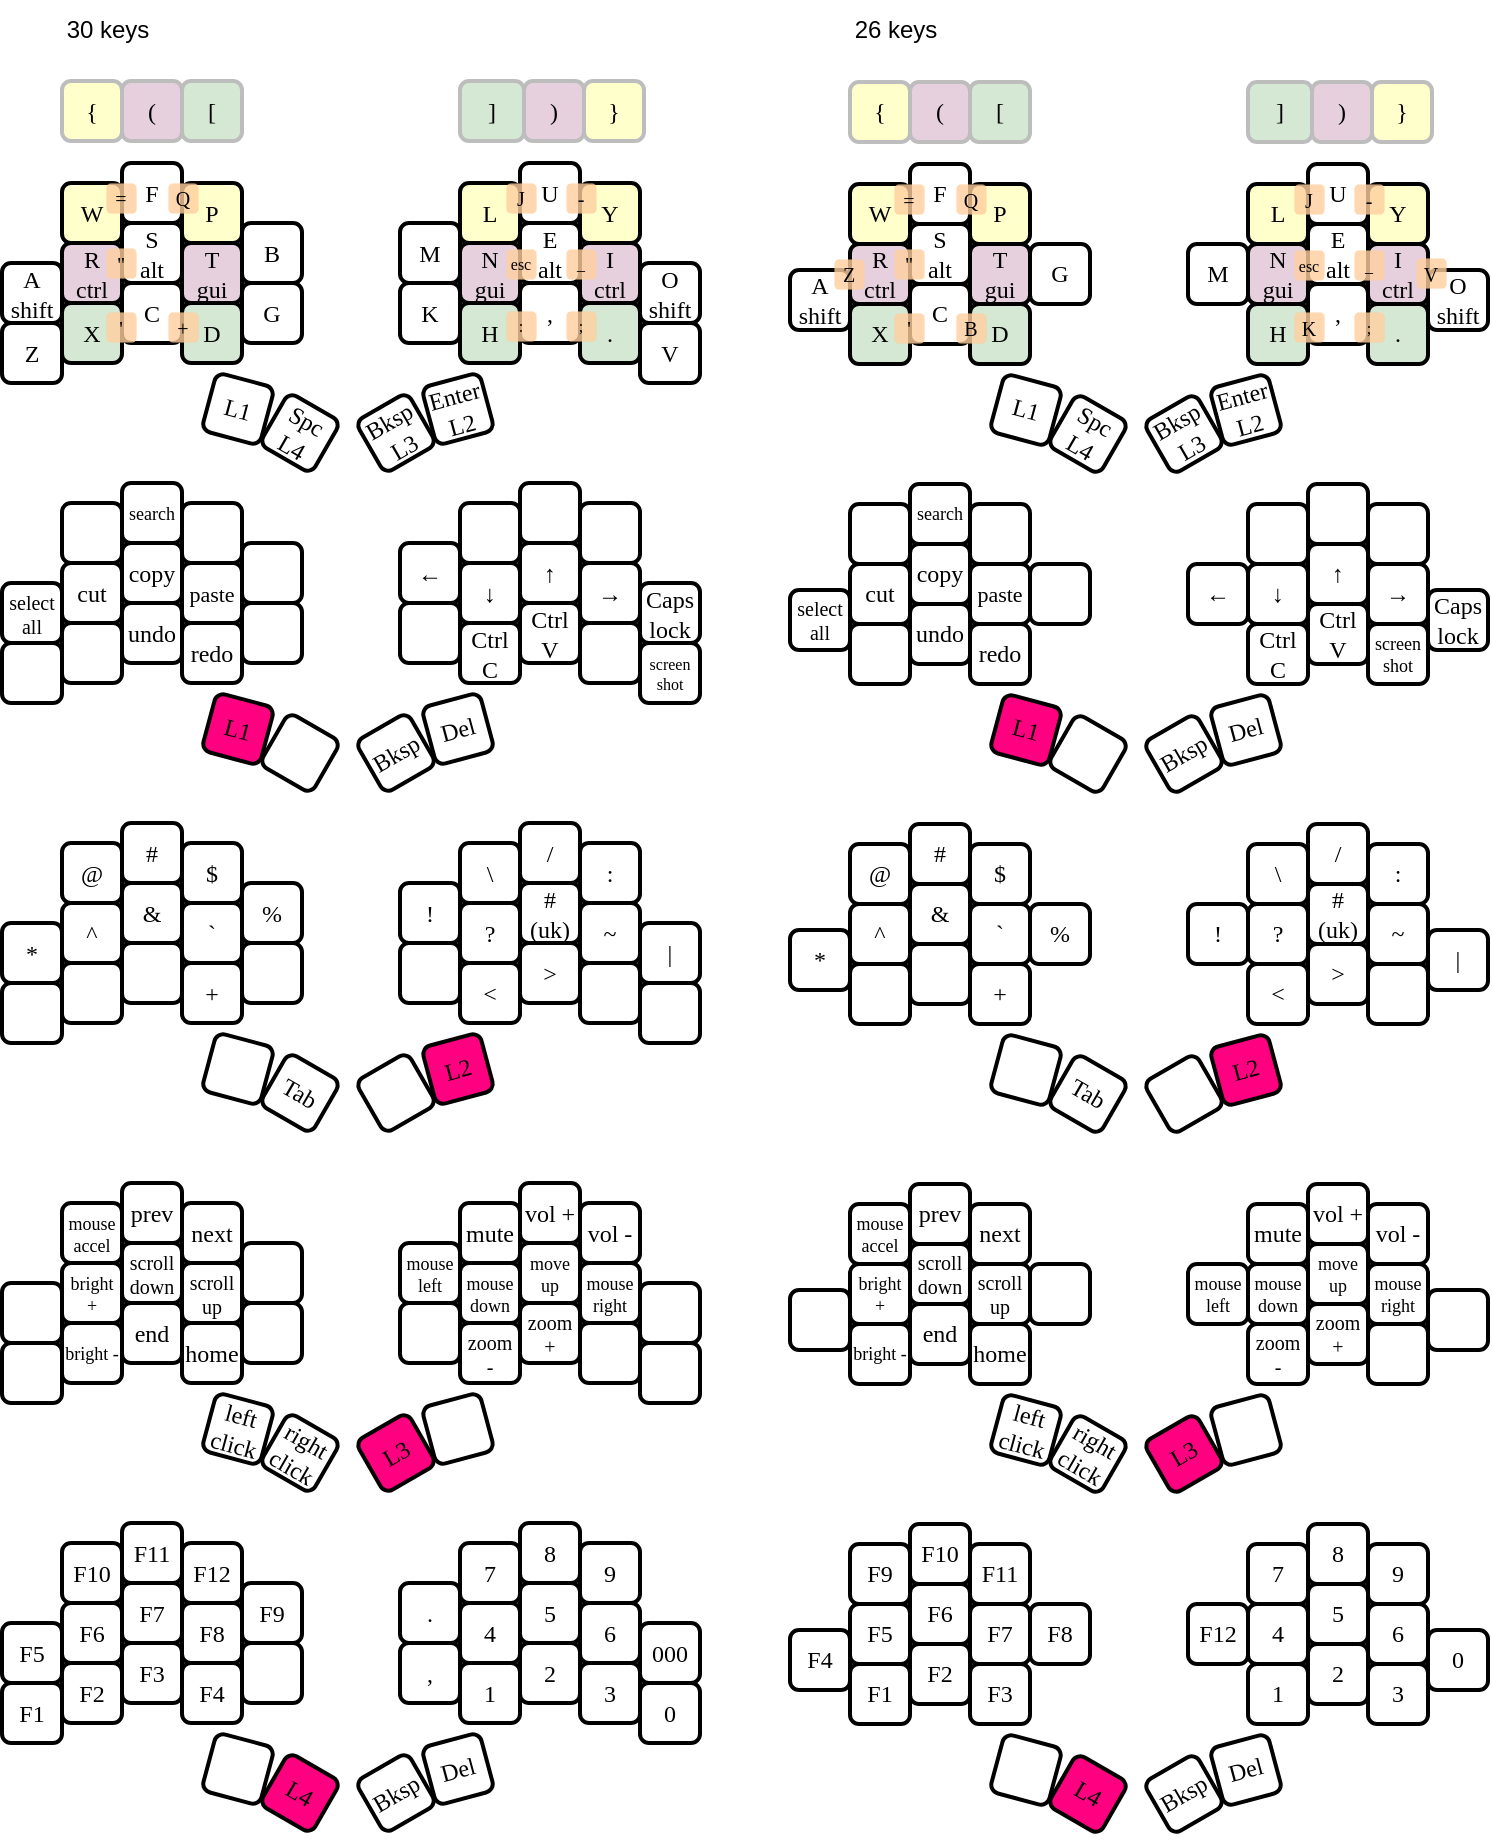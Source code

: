 <mxfile version="24.7.17">
  <diagram name="Page-1" id="VxbZsfQ6vlXJQv2ikdC8">
    <mxGraphModel dx="1195" dy="634" grid="1" gridSize="10" guides="1" tooltips="1" connect="1" arrows="1" fold="1" page="1" pageScale="1" pageWidth="827" pageHeight="1169" math="0" shadow="0">
      <root>
        <mxCell id="0" />
        <mxCell id="1" parent="0" />
        <mxCell id="6eB16Jislw_DBC0h9qD3-1" value="A&#xa;shift" style="whiteSpace=wrap;glass=0;rounded=1;shadow=0;textShadow=0;strokeWidth=2;perimeterSpacing=2;flipV=1;flipH=1;fillColor=#FFFFFF;fontFamily=Comic Sans MS;fontStyle=0;" parent="1" vertex="1">
          <mxGeometry x="20" y="131.5" width="30" height="30" as="geometry" />
        </mxCell>
        <mxCell id="6eB16Jislw_DBC0h9qD3-2" value="Z" style="whiteSpace=wrap;glass=0;rounded=1;shadow=0;textShadow=0;strokeWidth=2;perimeterSpacing=2;flipV=1;flipH=1;fillColor=#FFFFFF;fontFamily=Comic Sans MS;fontStyle=0;" parent="1" vertex="1">
          <mxGeometry x="20" y="161.5" width="30" height="30" as="geometry" />
        </mxCell>
        <mxCell id="6eB16Jislw_DBC0h9qD3-3" value="R&#xa;ctrl" style="whiteSpace=wrap;glass=0;rounded=1;shadow=0;textShadow=0;strokeWidth=2;perimeterSpacing=2;flipV=1;flipH=1;fillColor=#E6D0DE;fontFamily=Comic Sans MS;fontStyle=0;" parent="1" vertex="1">
          <mxGeometry x="50" y="121.5" width="30" height="30" as="geometry" />
        </mxCell>
        <mxCell id="6eB16Jislw_DBC0h9qD3-4" value="X" style="whiteSpace=wrap;glass=0;rounded=1;shadow=0;textShadow=0;strokeWidth=2;perimeterSpacing=2;flipV=1;flipH=1;fillColor=#D5E8D4;fontFamily=Comic Sans MS;fontStyle=0;" parent="1" vertex="1">
          <mxGeometry x="50" y="151.5" width="30" height="30" as="geometry" />
        </mxCell>
        <mxCell id="6eB16Jislw_DBC0h9qD3-5" value="S&#xa;alt" style="whiteSpace=wrap;glass=0;rounded=1;shadow=0;textShadow=0;strokeWidth=2;perimeterSpacing=2;flipV=1;flipH=1;fontFamily=Comic Sans MS;fontStyle=0;" parent="1" vertex="1">
          <mxGeometry x="80" y="111.5" width="30" height="30" as="geometry" />
        </mxCell>
        <mxCell id="6eB16Jislw_DBC0h9qD3-6" value="T&#xa;gui" style="whiteSpace=wrap;glass=0;rounded=1;shadow=0;textShadow=0;strokeWidth=2;perimeterSpacing=2;flipV=1;flipH=1;fillColor=#E6D0DE;fontFamily=Comic Sans MS;fontStyle=0;" parent="1" vertex="1">
          <mxGeometry x="110" y="121.5" width="30" height="30" as="geometry" />
        </mxCell>
        <mxCell id="6eB16Jislw_DBC0h9qD3-7" value="C" style="whiteSpace=wrap;glass=0;rounded=1;shadow=0;textShadow=0;strokeWidth=2;perimeterSpacing=2;flipV=1;flipH=1;fontFamily=Comic Sans MS;fontStyle=0;" parent="1" vertex="1">
          <mxGeometry x="80" y="141.5" width="30" height="30" as="geometry" />
        </mxCell>
        <mxCell id="6eB16Jislw_DBC0h9qD3-8" value="D" style="whiteSpace=wrap;glass=0;rounded=1;shadow=0;textShadow=0;strokeWidth=2;perimeterSpacing=2;flipV=1;flipH=1;fillColor=#D5E8D4;fontFamily=Comic Sans MS;fontStyle=0;" parent="1" vertex="1">
          <mxGeometry x="110" y="151.5" width="30" height="30" as="geometry" />
        </mxCell>
        <mxCell id="6eB16Jislw_DBC0h9qD3-9" value="W" style="whiteSpace=wrap;glass=0;rounded=1;shadow=0;textShadow=0;strokeWidth=2;perimeterSpacing=2;flipV=1;flipH=1;fillColor=#FFFFCC;fontFamily=Comic Sans MS;fontStyle=0;" parent="1" vertex="1">
          <mxGeometry x="50" y="91.5" width="30" height="30" as="geometry" />
        </mxCell>
        <mxCell id="6eB16Jislw_DBC0h9qD3-11" value="F" style="whiteSpace=wrap;glass=0;rounded=1;shadow=0;textShadow=0;strokeWidth=2;perimeterSpacing=2;fontFamily=Comic Sans MS;fontStyle=0;" parent="1" vertex="1">
          <mxGeometry x="80" y="81.5" width="30" height="30" as="geometry" />
        </mxCell>
        <mxCell id="6eB16Jislw_DBC0h9qD3-12" value="P" style="whiteSpace=wrap;glass=0;rounded=1;shadow=0;textShadow=0;strokeWidth=2;perimeterSpacing=2;flipV=1;flipH=1;fillColor=#FFFFCC;fontFamily=Comic Sans MS;fontStyle=0;" parent="1" vertex="1">
          <mxGeometry x="110" y="91.5" width="30" height="30" as="geometry" />
        </mxCell>
        <mxCell id="6eB16Jislw_DBC0h9qD3-13" value="B" style="whiteSpace=wrap;glass=0;rounded=1;shadow=0;textShadow=0;strokeWidth=2;perimeterSpacing=2;flipV=1;flipH=1;fillColor=#FFFFFF;fontFamily=Comic Sans MS;fontStyle=0;" parent="1" vertex="1">
          <mxGeometry x="140" y="111.5" width="30" height="30" as="geometry" />
        </mxCell>
        <mxCell id="6eB16Jislw_DBC0h9qD3-14" value="G" style="whiteSpace=wrap;glass=0;rounded=1;shadow=0;textShadow=0;strokeWidth=2;perimeterSpacing=2;flipV=1;flipH=1;fillColor=#FFFFFF;fontFamily=Comic Sans MS;fontStyle=0;" parent="1" vertex="1">
          <mxGeometry x="140" y="141.5" width="30" height="30" as="geometry" />
        </mxCell>
        <mxCell id="6eB16Jislw_DBC0h9qD3-15" value="M" style="whiteSpace=wrap;glass=0;rounded=1;shadow=0;textShadow=0;strokeWidth=2;perimeterSpacing=2;flipV=1;flipH=1;fillColor=#FFFFFF;fontFamily=Comic Sans MS;fontStyle=0;" parent="1" vertex="1">
          <mxGeometry x="219" y="111.5" width="30" height="30" as="geometry" />
        </mxCell>
        <mxCell id="6eB16Jislw_DBC0h9qD3-16" value="K" style="whiteSpace=wrap;glass=0;rounded=1;shadow=0;textShadow=0;strokeWidth=2;perimeterSpacing=2;flipV=1;flipH=1;fillColor=#FFFFFF;fontFamily=Comic Sans MS;fontStyle=0;" parent="1" vertex="1">
          <mxGeometry x="219" y="141.5" width="30" height="30" as="geometry" />
        </mxCell>
        <mxCell id="6eB16Jislw_DBC0h9qD3-17" value="N&#xa;gui" style="whiteSpace=wrap;glass=0;rounded=1;shadow=0;textShadow=0;strokeWidth=2;perimeterSpacing=2;flipV=1;flipH=1;fillColor=#E6D0DE;fontFamily=Comic Sans MS;fontStyle=0;" parent="1" vertex="1">
          <mxGeometry x="249" y="121.5" width="30" height="30" as="geometry" />
        </mxCell>
        <mxCell id="6eB16Jislw_DBC0h9qD3-18" value="H" style="whiteSpace=wrap;glass=0;rounded=1;shadow=0;textShadow=0;strokeWidth=2;perimeterSpacing=2;flipV=1;flipH=1;fillColor=#D5E8D4;fontFamily=Comic Sans MS;fontStyle=0;" parent="1" vertex="1">
          <mxGeometry x="249" y="151.5" width="30" height="30" as="geometry" />
        </mxCell>
        <mxCell id="6eB16Jislw_DBC0h9qD3-19" value="L" style="whiteSpace=wrap;glass=0;rounded=1;shadow=0;textShadow=0;strokeWidth=2;perimeterSpacing=2;flipV=1;flipH=1;fillColor=#FFFFCC;fontFamily=Comic Sans MS;fontStyle=0;" parent="1" vertex="1">
          <mxGeometry x="249" y="91.5" width="30" height="30" as="geometry" />
        </mxCell>
        <mxCell id="6eB16Jislw_DBC0h9qD3-20" value="E&#xa;alt" style="whiteSpace=wrap;glass=0;rounded=1;shadow=0;textShadow=0;strokeWidth=2;perimeterSpacing=2;flipV=1;flipH=1;fontFamily=Comic Sans MS;fontStyle=0;" parent="1" vertex="1">
          <mxGeometry x="279" y="111.5" width="30" height="30" as="geometry" />
        </mxCell>
        <mxCell id="6eB16Jislw_DBC0h9qD3-21" value="," style="whiteSpace=wrap;glass=0;rounded=1;shadow=0;textShadow=0;strokeWidth=2;perimeterSpacing=2;flipV=1;flipH=1;fontFamily=Comic Sans MS;fontStyle=0;" parent="1" vertex="1">
          <mxGeometry x="279" y="141.5" width="30" height="30" as="geometry" />
        </mxCell>
        <mxCell id="6eB16Jislw_DBC0h9qD3-22" value="U" style="whiteSpace=wrap;glass=0;rounded=1;shadow=0;textShadow=0;strokeWidth=2;perimeterSpacing=2;flipV=1;flipH=1;fontFamily=Comic Sans MS;fontStyle=0;" parent="1" vertex="1">
          <mxGeometry x="279" y="81.5" width="30" height="30" as="geometry" />
        </mxCell>
        <mxCell id="6eB16Jislw_DBC0h9qD3-23" value="I&#xa;ctrl" style="whiteSpace=wrap;glass=0;rounded=1;shadow=0;textShadow=0;strokeWidth=2;perimeterSpacing=2;flipV=1;flipH=1;fillColor=#E6D0DE;fontFamily=Comic Sans MS;fontStyle=0;" parent="1" vertex="1">
          <mxGeometry x="309" y="121.5" width="30" height="30" as="geometry" />
        </mxCell>
        <mxCell id="6eB16Jislw_DBC0h9qD3-24" value="." style="whiteSpace=wrap;glass=0;rounded=1;shadow=0;textShadow=0;strokeWidth=2;perimeterSpacing=2;flipV=1;flipH=1;fillColor=#D5E8D4;fontFamily=Comic Sans MS;fontStyle=0;" parent="1" vertex="1">
          <mxGeometry x="309" y="151.5" width="30" height="30" as="geometry" />
        </mxCell>
        <mxCell id="6eB16Jislw_DBC0h9qD3-25" value="Y" style="whiteSpace=wrap;glass=0;rounded=1;shadow=0;textShadow=0;strokeWidth=2;perimeterSpacing=2;flipV=1;flipH=1;fillColor=#FFFFCC;fontFamily=Comic Sans MS;fontStyle=0;" parent="1" vertex="1">
          <mxGeometry x="309" y="91.5" width="30" height="30" as="geometry" />
        </mxCell>
        <mxCell id="6eB16Jislw_DBC0h9qD3-26" value="O&#xa;shift" style="whiteSpace=wrap;glass=0;rounded=1;shadow=0;textShadow=0;strokeWidth=2;perimeterSpacing=2;flipV=1;flipH=1;fontFamily=Comic Sans MS;fontStyle=0;" parent="1" vertex="1">
          <mxGeometry x="339" y="131.5" width="30" height="30" as="geometry" />
        </mxCell>
        <mxCell id="6eB16Jislw_DBC0h9qD3-27" value="V" style="whiteSpace=wrap;glass=0;rounded=1;shadow=0;textShadow=0;strokeWidth=2;perimeterSpacing=2;flipV=1;flipH=1;fontFamily=Comic Sans MS;fontStyle=0;" parent="1" vertex="1">
          <mxGeometry x="339" y="161.5" width="30" height="30" as="geometry" />
        </mxCell>
        <mxCell id="6eB16Jislw_DBC0h9qD3-28" value="L1" style="whiteSpace=wrap;glass=0;rounded=1;shadow=0;textShadow=0;rotation=15;direction=west;strokeWidth=2;perimeterSpacing=2;flipV=1;flipH=1;fontFamily=Comic Sans MS;fontStyle=0;" parent="1" vertex="1">
          <mxGeometry x="123" y="189.5" width="30" height="30" as="geometry" />
        </mxCell>
        <mxCell id="6eB16Jislw_DBC0h9qD3-29" value="Spc&#xa;L4" style="whiteSpace=wrap;glass=0;rounded=1;shadow=0;textShadow=0;rotation=30;direction=north;strokeWidth=2;perimeterSpacing=2;flipV=1;flipH=1;fontFamily=Comic Sans MS;fontStyle=0;" parent="1" vertex="1">
          <mxGeometry x="154" y="201.5" width="30" height="30" as="geometry" />
        </mxCell>
        <mxCell id="6eB16Jislw_DBC0h9qD3-33" value="Bksp&#xa;L3" style="whiteSpace=wrap;glass=0;rounded=1;shadow=0;textShadow=0;rotation=-30;direction=north;strokeWidth=2;perimeterSpacing=2;flipV=1;flipH=1;fontFamily=Comic Sans MS;fontStyle=0;" parent="1" vertex="1">
          <mxGeometry x="202" y="201.5" width="30" height="30" as="geometry" />
        </mxCell>
        <mxCell id="6eB16Jislw_DBC0h9qD3-34" value="Enter&#xa;L2" style="whiteSpace=wrap;glass=0;rounded=1;shadow=0;textShadow=0;rotation=-15;direction=west;strokeWidth=2;perimeterSpacing=2;flipV=1;flipH=1;fontFamily=Comic Sans MS;fontStyle=0;" parent="1" vertex="1">
          <mxGeometry x="233" y="189.5" width="30" height="30" as="geometry" />
        </mxCell>
        <mxCell id="6eB16Jislw_DBC0h9qD3-65" value="select&#xa;all" style="whiteSpace=wrap;glass=0;rounded=1;shadow=0;textShadow=0;fontSize=10;strokeWidth=2;perimeterSpacing=2;flipV=1;flipH=1;fontFamily=Comic Sans MS;fontStyle=0;" parent="1" vertex="1">
          <mxGeometry x="20" y="291.5" width="30" height="30" as="geometry" />
        </mxCell>
        <mxCell id="6eB16Jislw_DBC0h9qD3-66" value="" style="whiteSpace=wrap;glass=0;rounded=1;shadow=0;textShadow=0;strokeWidth=2;perimeterSpacing=2;flipV=1;flipH=1;fontFamily=Comic Sans MS;fontStyle=0;" parent="1" vertex="1">
          <mxGeometry x="20" y="321.5" width="30" height="30" as="geometry" />
        </mxCell>
        <mxCell id="6eB16Jislw_DBC0h9qD3-67" value="cut" style="whiteSpace=wrap;glass=0;rounded=1;shadow=0;textShadow=0;strokeWidth=2;perimeterSpacing=2;flipV=1;flipH=1;fontFamily=Comic Sans MS;fontStyle=0;" parent="1" vertex="1">
          <mxGeometry x="50" y="281.5" width="30" height="30" as="geometry" />
        </mxCell>
        <mxCell id="6eB16Jislw_DBC0h9qD3-68" value="" style="whiteSpace=wrap;glass=0;rounded=1;shadow=0;textShadow=0;strokeWidth=2;perimeterSpacing=2;flipV=1;flipH=1;fontFamily=Comic Sans MS;fontStyle=0;" parent="1" vertex="1">
          <mxGeometry x="50" y="311.5" width="30" height="30" as="geometry" />
        </mxCell>
        <mxCell id="6eB16Jislw_DBC0h9qD3-69" value="copy" style="whiteSpace=wrap;glass=0;rounded=1;shadow=0;textShadow=0;strokeWidth=2;perimeterSpacing=2;flipV=1;flipH=1;fontFamily=Comic Sans MS;fontStyle=0;" parent="1" vertex="1">
          <mxGeometry x="80" y="271.5" width="30" height="30" as="geometry" />
        </mxCell>
        <mxCell id="6eB16Jislw_DBC0h9qD3-70" value="paste" style="whiteSpace=wrap;glass=0;rounded=1;shadow=0;textShadow=0;fontSize=11;strokeWidth=2;perimeterSpacing=2;flipV=1;flipH=1;fontFamily=Comic Sans MS;fontStyle=0;" parent="1" vertex="1">
          <mxGeometry x="110" y="281.5" width="30" height="30" as="geometry" />
        </mxCell>
        <mxCell id="6eB16Jislw_DBC0h9qD3-71" value="undo" style="whiteSpace=wrap;glass=0;rounded=1;shadow=0;textShadow=0;strokeWidth=2;perimeterSpacing=2;flipV=1;flipH=1;fontFamily=Comic Sans MS;fontStyle=0;" parent="1" vertex="1">
          <mxGeometry x="80" y="301.5" width="30" height="30" as="geometry" />
        </mxCell>
        <mxCell id="6eB16Jislw_DBC0h9qD3-72" value="redo" style="whiteSpace=wrap;glass=0;rounded=1;shadow=0;textShadow=0;strokeWidth=2;perimeterSpacing=2;flipV=1;flipH=1;fontFamily=Comic Sans MS;fontStyle=0;" parent="1" vertex="1">
          <mxGeometry x="110" y="311.5" width="30" height="30" as="geometry" />
        </mxCell>
        <mxCell id="6eB16Jislw_DBC0h9qD3-73" value="" style="whiteSpace=wrap;glass=0;rounded=1;shadow=0;textShadow=0;strokeWidth=2;perimeterSpacing=2;flipV=1;flipH=1;fontFamily=Comic Sans MS;fontStyle=0;" parent="1" vertex="1">
          <mxGeometry x="50" y="251.5" width="30" height="30" as="geometry" />
        </mxCell>
        <mxCell id="6eB16Jislw_DBC0h9qD3-74" value="search" style="whiteSpace=wrap;glass=0;rounded=1;shadow=0;textShadow=0;fontSize=9;strokeWidth=2;perimeterSpacing=2;flipV=1;flipH=1;fontFamily=Comic Sans MS;fontStyle=0;" parent="1" vertex="1">
          <mxGeometry x="80" y="241.5" width="30" height="30" as="geometry" />
        </mxCell>
        <mxCell id="6eB16Jislw_DBC0h9qD3-75" value="" style="whiteSpace=wrap;glass=0;rounded=1;shadow=0;textShadow=0;strokeWidth=2;perimeterSpacing=2;flipV=1;flipH=1;fontFamily=Comic Sans MS;fontStyle=0;" parent="1" vertex="1">
          <mxGeometry x="110" y="251.5" width="30" height="30" as="geometry" />
        </mxCell>
        <mxCell id="6eB16Jislw_DBC0h9qD3-76" value="" style="whiteSpace=wrap;glass=0;rounded=1;shadow=0;textShadow=0;strokeWidth=2;perimeterSpacing=2;flipV=1;flipH=1;fontFamily=Comic Sans MS;fontStyle=0;" parent="1" vertex="1">
          <mxGeometry x="140" y="271.5" width="30" height="30" as="geometry" />
        </mxCell>
        <mxCell id="6eB16Jislw_DBC0h9qD3-77" value="" style="whiteSpace=wrap;glass=0;rounded=1;shadow=0;textShadow=0;strokeWidth=2;perimeterSpacing=2;flipV=1;flipH=1;fontFamily=Comic Sans MS;fontStyle=0;" parent="1" vertex="1">
          <mxGeometry x="140" y="301.5" width="30" height="30" as="geometry" />
        </mxCell>
        <mxCell id="6eB16Jislw_DBC0h9qD3-78" value="←" style="whiteSpace=wrap;glass=0;rounded=1;shadow=0;textShadow=0;strokeWidth=2;perimeterSpacing=2;flipV=1;flipH=1;fontFamily=Comic Sans MS;fontStyle=0;" parent="1" vertex="1">
          <mxGeometry x="219" y="271.5" width="30" height="30" as="geometry" />
        </mxCell>
        <mxCell id="6eB16Jislw_DBC0h9qD3-79" value="" style="whiteSpace=wrap;glass=0;rounded=1;shadow=0;textShadow=0;strokeWidth=2;perimeterSpacing=2;flipV=1;flipH=1;fontFamily=Comic Sans MS;fontStyle=0;" parent="1" vertex="1">
          <mxGeometry x="219" y="301.5" width="30" height="30" as="geometry" />
        </mxCell>
        <mxCell id="6eB16Jislw_DBC0h9qD3-80" value="↓" style="whiteSpace=wrap;glass=0;rounded=1;shadow=0;textShadow=0;strokeWidth=2;perimeterSpacing=2;flipV=1;flipH=1;fontFamily=Comic Sans MS;fontStyle=0;" parent="1" vertex="1">
          <mxGeometry x="249" y="281.5" width="30" height="30" as="geometry" />
        </mxCell>
        <mxCell id="6eB16Jislw_DBC0h9qD3-81" value="Ctrl C" style="whiteSpace=wrap;glass=0;rounded=1;shadow=0;textShadow=0;strokeWidth=2;perimeterSpacing=2;flipV=1;flipH=1;fontFamily=Comic Sans MS;fontStyle=0;" parent="1" vertex="1">
          <mxGeometry x="249" y="311.5" width="30" height="30" as="geometry" />
        </mxCell>
        <mxCell id="6eB16Jislw_DBC0h9qD3-82" value="" style="whiteSpace=wrap;glass=0;rounded=1;shadow=0;textShadow=0;fontSize=9;strokeWidth=2;perimeterSpacing=2;flipV=1;flipH=1;fontFamily=Comic Sans MS;fontStyle=0;" parent="1" vertex="1">
          <mxGeometry x="249" y="251.5" width="30" height="30" as="geometry" />
        </mxCell>
        <mxCell id="6eB16Jislw_DBC0h9qD3-83" value="↑" style="whiteSpace=wrap;glass=0;rounded=1;shadow=0;textShadow=0;strokeWidth=2;perimeterSpacing=2;flipV=1;flipH=1;fontFamily=Comic Sans MS;fontStyle=0;" parent="1" vertex="1">
          <mxGeometry x="279" y="271.5" width="30" height="30" as="geometry" />
        </mxCell>
        <mxCell id="6eB16Jislw_DBC0h9qD3-84" value="Ctrl V" style="whiteSpace=wrap;glass=0;rounded=1;shadow=0;textShadow=0;strokeWidth=2;perimeterSpacing=2;flipV=1;flipH=1;fontFamily=Comic Sans MS;fontStyle=0;" parent="1" vertex="1">
          <mxGeometry x="279" y="301.5" width="30" height="30" as="geometry" />
        </mxCell>
        <mxCell id="6eB16Jislw_DBC0h9qD3-85" value="" style="whiteSpace=wrap;glass=0;rounded=1;shadow=0;textShadow=0;strokeWidth=2;perimeterSpacing=2;flipV=1;flipH=1;fontFamily=Comic Sans MS;fontStyle=0;" parent="1" vertex="1">
          <mxGeometry x="279" y="241.5" width="30" height="30" as="geometry" />
        </mxCell>
        <mxCell id="6eB16Jislw_DBC0h9qD3-86" value="→" style="whiteSpace=wrap;glass=0;rounded=1;shadow=0;textShadow=0;strokeWidth=2;perimeterSpacing=2;flipV=1;flipH=1;fontFamily=Comic Sans MS;fontStyle=0;" parent="1" vertex="1">
          <mxGeometry x="309" y="281.5" width="30" height="30" as="geometry" />
        </mxCell>
        <mxCell id="6eB16Jislw_DBC0h9qD3-87" value="" style="whiteSpace=wrap;glass=0;rounded=1;shadow=0;textShadow=0;strokeWidth=2;perimeterSpacing=2;flipV=1;flipH=1;fontFamily=Comic Sans MS;fontStyle=0;" parent="1" vertex="1">
          <mxGeometry x="309" y="311.5" width="30" height="30" as="geometry" />
        </mxCell>
        <mxCell id="6eB16Jislw_DBC0h9qD3-88" value="" style="whiteSpace=wrap;glass=0;rounded=1;shadow=0;textShadow=0;strokeWidth=2;perimeterSpacing=2;flipV=1;flipH=1;fontFamily=Comic Sans MS;fontStyle=0;" parent="1" vertex="1">
          <mxGeometry x="309" y="251.5" width="30" height="30" as="geometry" />
        </mxCell>
        <mxCell id="6eB16Jislw_DBC0h9qD3-89" value="Caps lock" style="whiteSpace=wrap;glass=0;rounded=1;shadow=0;textShadow=0;strokeWidth=2;perimeterSpacing=2;flipV=1;flipH=1;fontFamily=Comic Sans MS;fontStyle=0;" parent="1" vertex="1">
          <mxGeometry x="339" y="291.5" width="30" height="30" as="geometry" />
        </mxCell>
        <mxCell id="6eB16Jislw_DBC0h9qD3-90" value="screen shot" style="whiteSpace=wrap;glass=0;rounded=1;shadow=0;textShadow=0;strokeWidth=2;perimeterSpacing=2;flipV=1;flipH=1;fontFamily=Comic Sans MS;fontStyle=0;fontSize=8;" parent="1" vertex="1">
          <mxGeometry x="339" y="321.5" width="30" height="30" as="geometry" />
        </mxCell>
        <mxCell id="6eB16Jislw_DBC0h9qD3-91" value="L1" style="whiteSpace=wrap;glass=0;rounded=1;shadow=0;textShadow=0;rotation=15;direction=west;labelBackgroundColor=none;fillColor=#FF0080;strokeWidth=2;perimeterSpacing=2;flipV=1;flipH=1;fontFamily=Comic Sans MS;fontStyle=0;" parent="1" vertex="1">
          <mxGeometry x="123" y="349.5" width="30" height="30" as="geometry" />
        </mxCell>
        <mxCell id="6eB16Jislw_DBC0h9qD3-92" value="" style="whiteSpace=wrap;glass=0;rounded=1;shadow=0;textShadow=0;rotation=30;direction=north;strokeWidth=2;perimeterSpacing=2;flipV=1;flipH=1;fontFamily=Comic Sans MS;fontStyle=0;" parent="1" vertex="1">
          <mxGeometry x="154" y="361.5" width="30" height="30" as="geometry" />
        </mxCell>
        <mxCell id="6eB16Jislw_DBC0h9qD3-93" value="Bksp" style="whiteSpace=wrap;glass=0;rounded=1;shadow=0;textShadow=0;rotation=-30;direction=north;strokeWidth=2;perimeterSpacing=2;fontFamily=Comic Sans MS;fontStyle=0;" parent="1" vertex="1">
          <mxGeometry x="202" y="361.5" width="30" height="30" as="geometry" />
        </mxCell>
        <mxCell id="6eB16Jislw_DBC0h9qD3-94" value="Del" style="whiteSpace=wrap;glass=0;rounded=1;shadow=0;textShadow=0;rotation=-15;direction=west;strokeWidth=2;perimeterSpacing=2;flipV=1;flipH=1;fontFamily=Comic Sans MS;fontStyle=0;" parent="1" vertex="1">
          <mxGeometry x="233" y="349.5" width="30" height="30" as="geometry" />
        </mxCell>
        <mxCell id="6eB16Jislw_DBC0h9qD3-102" value="{" style="whiteSpace=wrap;glass=0;rounded=1;shadow=0;textShadow=0;strokeWidth=2;perimeterSpacing=2;flipV=1;flipH=1;fillColor=#FFFFCC;strokeColor=#BDBDBD;fontFamily=Comic Sans MS;fontStyle=0;" parent="1" vertex="1">
          <mxGeometry x="50" y="40.5" width="30" height="30" as="geometry" />
        </mxCell>
        <mxCell id="6eB16Jislw_DBC0h9qD3-103" value="(" style="whiteSpace=wrap;glass=0;rounded=1;shadow=0;textShadow=0;strokeWidth=2;perimeterSpacing=2;flipV=1;flipH=1;fillColor=#E6D0DE;strokeColor=#BDBDBD;fontFamily=Comic Sans MS;fontStyle=0;" parent="1" vertex="1">
          <mxGeometry x="80" y="40.5" width="30" height="30" as="geometry" />
        </mxCell>
        <mxCell id="6eB16Jislw_DBC0h9qD3-104" value="[" style="whiteSpace=wrap;glass=0;rounded=1;shadow=0;textShadow=0;strokeWidth=2;perimeterSpacing=2;flipV=1;flipH=1;fillColor=#D5E8D4;strokeColor=#BDBDBD;fontFamily=Comic Sans MS;fontStyle=0;" parent="1" vertex="1">
          <mxGeometry x="110" y="40.5" width="30" height="30" as="geometry" />
        </mxCell>
        <mxCell id="6eB16Jislw_DBC0h9qD3-110" value="Q" style="glass=0;rounded=1;shadow=0;textShadow=0;strokeWidth=0;perimeterSpacing=0;flipV=1;flipH=1;fontSize=10;opacity=80;fillColor=#FFCE9F;verticalAlign=middle;fontFamily=Comic Sans MS;fontStyle=0;strokeColor=#FFB570;labelBackgroundColor=none;labelBorderColor=none;whiteSpace=wrap;dashed=1;dashPattern=8 8;" parent="1" vertex="1">
          <mxGeometry x="103" y="91.5" width="15" height="15" as="geometry" />
        </mxCell>
        <mxCell id="6eB16Jislw_DBC0h9qD3-111" value="=" style="glass=0;rounded=1;shadow=0;textShadow=0;strokeWidth=0;perimeterSpacing=0;flipV=1;flipH=1;fontSize=10;opacity=80;fillColor=#FFCE9F;verticalAlign=middle;fontFamily=Comic Sans MS;fontStyle=0;strokeColor=#FFB570;labelBackgroundColor=none;labelBorderColor=none;whiteSpace=wrap;dashed=1;dashPattern=8 8;" parent="1" vertex="1">
          <mxGeometry x="72" y="91.5" width="15" height="15" as="geometry" />
        </mxCell>
        <mxCell id="6eB16Jislw_DBC0h9qD3-112" value="&quot;" style="glass=0;rounded=1;shadow=0;textShadow=0;strokeWidth=0;perimeterSpacing=0;flipV=1;flipH=1;fontSize=10;opacity=80;fillColor=#FFCE9F;verticalAlign=middle;fontFamily=Comic Sans MS;fontStyle=0;strokeColor=#FFB570;labelBackgroundColor=none;labelBorderColor=none;whiteSpace=wrap;dashed=1;dashPattern=8 8;" parent="1" vertex="1">
          <mxGeometry x="72" y="124" width="15" height="15" as="geometry" />
        </mxCell>
        <mxCell id="6eB16Jislw_DBC0h9qD3-122" value="]" style="whiteSpace=wrap;glass=0;rounded=1;shadow=0;textShadow=0;strokeWidth=2;perimeterSpacing=2;flipV=1;flipH=1;fillColor=#D5E8D4;strokeColor=#BDBDBD;fontFamily=Comic Sans MS;fontStyle=0;" parent="1" vertex="1">
          <mxGeometry x="249" y="40.5" width="32" height="30" as="geometry" />
        </mxCell>
        <mxCell id="6eB16Jislw_DBC0h9qD3-123" value=")" style="whiteSpace=wrap;glass=0;rounded=1;shadow=0;textShadow=0;strokeWidth=2;perimeterSpacing=2;flipV=1;flipH=1;fillColor=#E6D0DE;strokeColor=#BDBDBD;fontFamily=Comic Sans MS;fontStyle=0;" parent="1" vertex="1">
          <mxGeometry x="281" y="40.5" width="30" height="30" as="geometry" />
        </mxCell>
        <mxCell id="6eB16Jislw_DBC0h9qD3-124" value="}" style="whiteSpace=wrap;glass=0;rounded=1;shadow=0;textShadow=0;strokeWidth=2;perimeterSpacing=2;flipV=1;flipH=1;fillColor=#FFFFCC;strokeColor=#BDBDBD;fontFamily=Comic Sans MS;fontStyle=0;" parent="1" vertex="1">
          <mxGeometry x="311" y="40.5" width="30" height="30" as="geometry" />
        </mxCell>
        <mxCell id="6eB16Jislw_DBC0h9qD3-125" value="J" style="glass=0;rounded=1;shadow=0;textShadow=0;strokeWidth=0;perimeterSpacing=0;flipV=1;flipH=1;fontSize=10;opacity=80;fillColor=#FFCE9F;verticalAlign=middle;fontFamily=Comic Sans MS;fontStyle=0;strokeColor=#FFB570;labelBackgroundColor=none;labelBorderColor=none;whiteSpace=wrap;dashed=1;dashPattern=8 8;" parent="1" vertex="1">
          <mxGeometry x="272" y="91.5" width="15" height="15" as="geometry" />
        </mxCell>
        <mxCell id="6eB16Jislw_DBC0h9qD3-126" value="-" style="glass=0;rounded=1;shadow=0;textShadow=0;strokeWidth=0;perimeterSpacing=0;flipV=1;flipH=1;fontSize=10;opacity=80;fillColor=#FFCE9F;verticalAlign=middle;fontFamily=Comic Sans MS;fontStyle=0;strokeColor=#FFB570;labelBackgroundColor=none;labelBorderColor=none;whiteSpace=wrap;dashed=1;dashPattern=8 8;" parent="1" vertex="1">
          <mxGeometry x="302" y="91.5" width="15" height="15" as="geometry" />
        </mxCell>
        <mxCell id="6eB16Jislw_DBC0h9qD3-127" value="esc" style="glass=0;rounded=1;shadow=0;textShadow=0;strokeWidth=0;perimeterSpacing=0;flipV=1;flipH=1;fontSize=8;opacity=80;fillColor=#FFCE9F;verticalAlign=middle;fontFamily=Comic Sans MS;fontStyle=0;strokeColor=#FFB570;labelBackgroundColor=none;labelBorderColor=none;whiteSpace=wrap;dashed=1;dashPattern=8 8;" parent="1" vertex="1">
          <mxGeometry x="272" y="124.5" width="15" height="15" as="geometry" />
        </mxCell>
        <mxCell id="6eB16Jislw_DBC0h9qD3-128" value="_" style="glass=0;rounded=1;shadow=0;textShadow=0;strokeWidth=0;perimeterSpacing=0;flipV=1;flipH=1;fontSize=8;opacity=80;fillColor=#FFCE9F;verticalAlign=middle;fontStyle=0;fontFamily=Comic Sans MS;strokeColor=#FFB570;labelBackgroundColor=none;labelBorderColor=none;whiteSpace=wrap;dashed=1;dashPattern=8 8;" parent="1" vertex="1">
          <mxGeometry x="302" y="124.5" width="15" height="15" as="geometry" />
        </mxCell>
        <mxCell id="6eB16Jislw_DBC0h9qD3-129" value=":" style="glass=0;rounded=1;shadow=0;textShadow=0;strokeWidth=0;perimeterSpacing=0;flipV=1;flipH=1;fontSize=8;opacity=80;fillColor=#FFCE9F;verticalAlign=middle;fontFamily=Comic Sans MS;fontStyle=0;strokeColor=#FFB570;labelBackgroundColor=none;labelBorderColor=none;whiteSpace=wrap;dashed=1;dashPattern=8 8;" parent="1" vertex="1">
          <mxGeometry x="272" y="155.5" width="15" height="15" as="geometry" />
        </mxCell>
        <mxCell id="6eB16Jislw_DBC0h9qD3-130" value=";" style="glass=0;rounded=1;shadow=0;textShadow=0;strokeWidth=0;perimeterSpacing=0;flipV=1;flipH=1;fontSize=8;opacity=80;fillColor=#FFCE9F;verticalAlign=middle;fontFamily=Comic Sans MS;fontStyle=0;strokeColor=#FFB570;labelBackgroundColor=none;labelBorderColor=none;whiteSpace=wrap;dashed=1;dashPattern=8 8;" parent="1" vertex="1">
          <mxGeometry x="302" y="155.5" width="15" height="15" as="geometry" />
        </mxCell>
        <mxCell id="6eB16Jislw_DBC0h9qD3-133" value="*" style="whiteSpace=wrap;glass=0;rounded=1;shadow=0;textShadow=0;fontSize=12;strokeWidth=2;perimeterSpacing=2;flipV=1;flipH=1;fontFamily=Comic Sans MS;fontStyle=0;" parent="1" vertex="1">
          <mxGeometry x="20" y="461.5" width="30" height="30" as="geometry" />
        </mxCell>
        <mxCell id="6eB16Jislw_DBC0h9qD3-134" value="" style="whiteSpace=wrap;glass=0;rounded=1;shadow=0;textShadow=0;strokeWidth=2;perimeterSpacing=2;flipV=1;flipH=1;fontFamily=Comic Sans MS;fontStyle=0;" parent="1" vertex="1">
          <mxGeometry x="20" y="491.5" width="30" height="30" as="geometry" />
        </mxCell>
        <mxCell id="6eB16Jislw_DBC0h9qD3-135" value="^" style="whiteSpace=wrap;glass=0;rounded=1;shadow=0;textShadow=0;strokeWidth=2;perimeterSpacing=2;flipV=1;flipH=1;fontFamily=Comic Sans MS;fontStyle=0;" parent="1" vertex="1">
          <mxGeometry x="50" y="451.5" width="30" height="30" as="geometry" />
        </mxCell>
        <mxCell id="6eB16Jislw_DBC0h9qD3-136" value="" style="whiteSpace=wrap;glass=0;rounded=1;shadow=0;textShadow=0;strokeWidth=2;perimeterSpacing=2;flipV=1;flipH=1;fontFamily=Comic Sans MS;fontStyle=0;" parent="1" vertex="1">
          <mxGeometry x="50" y="481.5" width="30" height="30" as="geometry" />
        </mxCell>
        <mxCell id="6eB16Jislw_DBC0h9qD3-137" value="&amp;" style="whiteSpace=wrap;glass=0;rounded=1;shadow=0;textShadow=0;strokeWidth=2;perimeterSpacing=2;flipV=1;flipH=1;fontFamily=Comic Sans MS;fontStyle=0;" parent="1" vertex="1">
          <mxGeometry x="80" y="441.5" width="30" height="30" as="geometry" />
        </mxCell>
        <mxCell id="6eB16Jislw_DBC0h9qD3-138" value="`" style="whiteSpace=wrap;glass=0;rounded=1;shadow=0;textShadow=0;fontSize=12;strokeWidth=2;perimeterSpacing=2;flipV=1;flipH=1;fontFamily=Comic Sans MS;fontStyle=0;" parent="1" vertex="1">
          <mxGeometry x="110" y="451.5" width="30" height="30" as="geometry" />
        </mxCell>
        <mxCell id="6eB16Jislw_DBC0h9qD3-139" value="" style="whiteSpace=wrap;glass=0;rounded=1;shadow=0;textShadow=0;strokeWidth=2;perimeterSpacing=2;flipV=1;flipH=1;fontFamily=Comic Sans MS;fontStyle=0;" parent="1" vertex="1">
          <mxGeometry x="80" y="471.5" width="30" height="30" as="geometry" />
        </mxCell>
        <mxCell id="6eB16Jislw_DBC0h9qD3-140" value="+" style="whiteSpace=wrap;glass=0;rounded=1;shadow=0;textShadow=0;strokeWidth=2;perimeterSpacing=2;flipV=1;flipH=1;fontFamily=Comic Sans MS;fontStyle=0;" parent="1" vertex="1">
          <mxGeometry x="110" y="481.5" width="30" height="30" as="geometry" />
        </mxCell>
        <mxCell id="6eB16Jislw_DBC0h9qD3-141" value="@" style="whiteSpace=wrap;glass=0;rounded=1;shadow=0;textShadow=0;strokeWidth=2;perimeterSpacing=2;flipV=1;flipH=1;fontFamily=Comic Sans MS;fontStyle=0;" parent="1" vertex="1">
          <mxGeometry x="50" y="421.5" width="30" height="30" as="geometry" />
        </mxCell>
        <mxCell id="6eB16Jislw_DBC0h9qD3-142" value="#" style="whiteSpace=wrap;glass=0;rounded=1;shadow=0;textShadow=0;fontSize=12;strokeWidth=2;perimeterSpacing=2;flipV=1;flipH=1;fontFamily=Comic Sans MS;fontStyle=0;" parent="1" vertex="1">
          <mxGeometry x="80" y="411.5" width="30" height="30" as="geometry" />
        </mxCell>
        <mxCell id="6eB16Jislw_DBC0h9qD3-143" value="$" style="whiteSpace=wrap;glass=0;rounded=1;shadow=0;textShadow=0;strokeWidth=2;perimeterSpacing=2;flipV=1;flipH=1;fontFamily=Comic Sans MS;fontStyle=0;" parent="1" vertex="1">
          <mxGeometry x="110" y="421.5" width="30" height="30" as="geometry" />
        </mxCell>
        <mxCell id="6eB16Jislw_DBC0h9qD3-144" value="%" style="whiteSpace=wrap;glass=0;rounded=1;shadow=0;textShadow=0;strokeWidth=2;perimeterSpacing=2;flipV=1;flipH=1;fontFamily=Comic Sans MS;fontStyle=0;" parent="1" vertex="1">
          <mxGeometry x="140" y="441.5" width="30" height="30" as="geometry" />
        </mxCell>
        <mxCell id="6eB16Jislw_DBC0h9qD3-145" value="" style="whiteSpace=wrap;glass=0;rounded=1;shadow=0;textShadow=0;strokeWidth=2;perimeterSpacing=2;flipV=1;flipH=1;fontFamily=Comic Sans MS;fontStyle=0;" parent="1" vertex="1">
          <mxGeometry x="140" y="471.5" width="30" height="30" as="geometry" />
        </mxCell>
        <mxCell id="6eB16Jislw_DBC0h9qD3-146" value="!" style="whiteSpace=wrap;glass=0;rounded=1;shadow=0;textShadow=0;strokeWidth=2;perimeterSpacing=2;flipV=1;flipH=1;fontFamily=Comic Sans MS;fontStyle=0;" parent="1" vertex="1">
          <mxGeometry x="219" y="441.5" width="30" height="30" as="geometry" />
        </mxCell>
        <mxCell id="6eB16Jislw_DBC0h9qD3-147" value="" style="whiteSpace=wrap;glass=0;rounded=1;shadow=0;textShadow=0;strokeWidth=2;perimeterSpacing=2;flipV=1;flipH=1;fontFamily=Comic Sans MS;fontStyle=0;" parent="1" vertex="1">
          <mxGeometry x="219" y="471.5" width="30" height="30" as="geometry" />
        </mxCell>
        <mxCell id="6eB16Jislw_DBC0h9qD3-148" value="?" style="whiteSpace=wrap;glass=0;rounded=1;shadow=0;textShadow=0;strokeWidth=2;perimeterSpacing=2;flipV=1;flipH=1;fontFamily=Comic Sans MS;fontStyle=0;" parent="1" vertex="1">
          <mxGeometry x="249" y="451.5" width="30" height="30" as="geometry" />
        </mxCell>
        <mxCell id="6eB16Jislw_DBC0h9qD3-149" value="&lt;" style="whiteSpace=wrap;glass=0;rounded=1;shadow=0;textShadow=0;strokeWidth=2;perimeterSpacing=2;flipV=1;flipH=1;fontFamily=Comic Sans MS;fontStyle=0;" parent="1" vertex="1">
          <mxGeometry x="249" y="481.5" width="30" height="30" as="geometry" />
        </mxCell>
        <mxCell id="6eB16Jislw_DBC0h9qD3-150" value="\" style="whiteSpace=wrap;glass=0;rounded=1;shadow=0;textShadow=0;fontSize=12;strokeWidth=2;perimeterSpacing=2;flipV=1;flipH=1;fontFamily=Comic Sans MS;fontStyle=0;" parent="1" vertex="1">
          <mxGeometry x="249" y="421.5" width="30" height="30" as="geometry" />
        </mxCell>
        <mxCell id="6eB16Jislw_DBC0h9qD3-151" value="# (uk)" style="whiteSpace=wrap;glass=0;rounded=1;shadow=0;textShadow=0;strokeWidth=2;perimeterSpacing=2;flipV=1;flipH=1;fontFamily=Comic Sans MS;fontStyle=0;" parent="1" vertex="1">
          <mxGeometry x="279" y="441.5" width="30" height="30" as="geometry" />
        </mxCell>
        <mxCell id="6eB16Jislw_DBC0h9qD3-152" value="&gt;" style="whiteSpace=wrap;glass=0;rounded=1;shadow=0;textShadow=0;strokeWidth=2;perimeterSpacing=2;flipV=1;flipH=1;fontFamily=Comic Sans MS;fontStyle=0;" parent="1" vertex="1">
          <mxGeometry x="279" y="471.5" width="30" height="30" as="geometry" />
        </mxCell>
        <mxCell id="6eB16Jislw_DBC0h9qD3-153" value="/" style="whiteSpace=wrap;glass=0;rounded=1;shadow=0;textShadow=0;strokeWidth=2;perimeterSpacing=2;flipV=1;flipH=1;fontFamily=Comic Sans MS;fontStyle=0;" parent="1" vertex="1">
          <mxGeometry x="279" y="411.5" width="30" height="30" as="geometry" />
        </mxCell>
        <mxCell id="6eB16Jislw_DBC0h9qD3-154" value="~" style="whiteSpace=wrap;glass=0;rounded=1;shadow=0;textShadow=0;strokeWidth=2;perimeterSpacing=2;flipV=1;flipH=1;fontFamily=Comic Sans MS;fontStyle=0;" parent="1" vertex="1">
          <mxGeometry x="309" y="451.5" width="30" height="30" as="geometry" />
        </mxCell>
        <mxCell id="6eB16Jislw_DBC0h9qD3-155" value="" style="whiteSpace=wrap;glass=0;rounded=1;shadow=0;textShadow=0;strokeWidth=2;perimeterSpacing=2;flipV=1;flipH=1;fontFamily=Comic Sans MS;fontStyle=0;" parent="1" vertex="1">
          <mxGeometry x="309" y="481.5" width="30" height="30" as="geometry" />
        </mxCell>
        <mxCell id="6eB16Jislw_DBC0h9qD3-156" value=":" style="whiteSpace=wrap;glass=0;rounded=1;shadow=0;textShadow=0;strokeWidth=2;perimeterSpacing=2;flipV=1;flipH=1;fontFamily=Comic Sans MS;fontStyle=0;" parent="1" vertex="1">
          <mxGeometry x="309" y="421.5" width="30" height="30" as="geometry" />
        </mxCell>
        <mxCell id="6eB16Jislw_DBC0h9qD3-157" value="|" style="whiteSpace=wrap;glass=0;rounded=1;shadow=0;textShadow=0;strokeWidth=2;perimeterSpacing=2;flipV=1;flipH=1;fontFamily=Comic Sans MS;fontStyle=0;" parent="1" vertex="1">
          <mxGeometry x="339" y="461.5" width="30" height="30" as="geometry" />
        </mxCell>
        <mxCell id="6eB16Jislw_DBC0h9qD3-158" value="" style="whiteSpace=wrap;glass=0;rounded=1;shadow=0;textShadow=0;strokeWidth=2;perimeterSpacing=2;flipV=1;flipH=1;fontFamily=Comic Sans MS;fontStyle=0;" parent="1" vertex="1">
          <mxGeometry x="339" y="491.5" width="30" height="30" as="geometry" />
        </mxCell>
        <mxCell id="6eB16Jislw_DBC0h9qD3-159" value="" style="whiteSpace=wrap;glass=0;rounded=1;shadow=0;textShadow=0;rotation=15;direction=west;labelBackgroundColor=none;fillColor=#FFFFFF;strokeWidth=2;perimeterSpacing=2;flipV=1;flipH=1;fontFamily=Comic Sans MS;fontStyle=0;" parent="1" vertex="1">
          <mxGeometry x="123" y="519.5" width="30" height="30" as="geometry" />
        </mxCell>
        <mxCell id="6eB16Jislw_DBC0h9qD3-160" value="Tab" style="whiteSpace=wrap;glass=0;rounded=1;shadow=0;textShadow=0;rotation=30;direction=north;strokeWidth=2;perimeterSpacing=2;flipV=1;flipH=1;fontFamily=Comic Sans MS;fontStyle=0;" parent="1" vertex="1">
          <mxGeometry x="154" y="531.5" width="30" height="30" as="geometry" />
        </mxCell>
        <mxCell id="6eB16Jislw_DBC0h9qD3-161" value="" style="whiteSpace=wrap;glass=0;rounded=1;shadow=0;textShadow=0;rotation=-30;direction=north;strokeWidth=2;perimeterSpacing=2;fontFamily=Comic Sans MS;fontStyle=0;" parent="1" vertex="1">
          <mxGeometry x="202" y="531.5" width="30" height="30" as="geometry" />
        </mxCell>
        <mxCell id="6eB16Jislw_DBC0h9qD3-162" value="L2" style="whiteSpace=wrap;glass=0;rounded=1;shadow=0;textShadow=0;rotation=-15;direction=west;strokeWidth=2;perimeterSpacing=2;flipV=1;flipH=1;fontFamily=Comic Sans MS;fontStyle=0;fillColor=#FF0080;" parent="1" vertex="1">
          <mxGeometry x="233" y="519.5" width="30" height="30" as="geometry" />
        </mxCell>
        <mxCell id="6eB16Jislw_DBC0h9qD3-163" value="" style="whiteSpace=wrap;glass=0;rounded=1;shadow=0;textShadow=0;fontSize=12;strokeWidth=2;perimeterSpacing=2;flipV=1;flipH=1;fontFamily=Comic Sans MS;fontStyle=0;" parent="1" vertex="1">
          <mxGeometry x="20" y="641.5" width="30" height="30" as="geometry" />
        </mxCell>
        <mxCell id="6eB16Jislw_DBC0h9qD3-164" value="" style="whiteSpace=wrap;glass=0;rounded=1;shadow=0;textShadow=0;strokeWidth=2;perimeterSpacing=2;flipV=1;flipH=1;fontFamily=Comic Sans MS;fontStyle=0;" parent="1" vertex="1">
          <mxGeometry x="20" y="671.5" width="30" height="30" as="geometry" />
        </mxCell>
        <mxCell id="6eB16Jislw_DBC0h9qD3-165" value="bright +" style="whiteSpace=wrap;glass=0;rounded=1;shadow=0;textShadow=0;strokeWidth=2;perimeterSpacing=2;flipV=1;flipH=1;fontFamily=Comic Sans MS;fontStyle=0;fontSize=9;" parent="1" vertex="1">
          <mxGeometry x="50" y="631.5" width="30" height="30" as="geometry" />
        </mxCell>
        <mxCell id="6eB16Jislw_DBC0h9qD3-166" value="bright -" style="whiteSpace=wrap;glass=0;rounded=1;shadow=0;textShadow=0;strokeWidth=2;perimeterSpacing=2;flipV=1;flipH=1;fontFamily=Comic Sans MS;fontStyle=0;fontSize=9;" parent="1" vertex="1">
          <mxGeometry x="50" y="661.5" width="30" height="30" as="geometry" />
        </mxCell>
        <mxCell id="6eB16Jislw_DBC0h9qD3-167" value="scroll down" style="whiteSpace=wrap;glass=0;rounded=1;shadow=0;textShadow=0;strokeWidth=2;perimeterSpacing=2;flipV=1;flipH=1;fontFamily=Comic Sans MS;fontStyle=0;fontSize=10;" parent="1" vertex="1">
          <mxGeometry x="80" y="621.5" width="30" height="30" as="geometry" />
        </mxCell>
        <mxCell id="6eB16Jislw_DBC0h9qD3-168" value="scroll up" style="whiteSpace=wrap;glass=0;rounded=1;shadow=0;textShadow=0;fontSize=10;strokeWidth=2;perimeterSpacing=2;flipV=1;flipH=1;fontFamily=Comic Sans MS;fontStyle=0;" parent="1" vertex="1">
          <mxGeometry x="110" y="631.5" width="30" height="30" as="geometry" />
        </mxCell>
        <mxCell id="6eB16Jislw_DBC0h9qD3-169" value="end" style="whiteSpace=wrap;glass=0;rounded=1;shadow=0;textShadow=0;strokeWidth=2;perimeterSpacing=2;flipV=1;flipH=1;fontFamily=Comic Sans MS;fontStyle=0;fontSize=12;" parent="1" vertex="1">
          <mxGeometry x="80" y="651.5" width="30" height="30" as="geometry" />
        </mxCell>
        <mxCell id="6eB16Jislw_DBC0h9qD3-170" value="home" style="whiteSpace=wrap;glass=0;rounded=1;shadow=0;textShadow=0;strokeWidth=2;perimeterSpacing=2;flipV=1;flipH=1;fontFamily=Comic Sans MS;fontStyle=0;" parent="1" vertex="1">
          <mxGeometry x="110" y="661.5" width="30" height="30" as="geometry" />
        </mxCell>
        <mxCell id="6eB16Jislw_DBC0h9qD3-171" value="mouse accel" style="whiteSpace=wrap;glass=0;rounded=1;shadow=0;textShadow=0;strokeWidth=2;perimeterSpacing=2;flipV=1;flipH=1;fontFamily=Comic Sans MS;fontStyle=0;fontSize=9;" parent="1" vertex="1">
          <mxGeometry x="50" y="601.5" width="30" height="30" as="geometry" />
        </mxCell>
        <mxCell id="6eB16Jislw_DBC0h9qD3-172" value="prev" style="whiteSpace=wrap;glass=0;rounded=1;shadow=0;textShadow=0;fontSize=12;strokeWidth=2;perimeterSpacing=2;flipV=1;flipH=1;fontFamily=Comic Sans MS;fontStyle=0;" parent="1" vertex="1">
          <mxGeometry x="80" y="591.5" width="30" height="30" as="geometry" />
        </mxCell>
        <mxCell id="6eB16Jislw_DBC0h9qD3-173" value="next" style="whiteSpace=wrap;glass=0;rounded=1;shadow=0;textShadow=0;strokeWidth=2;perimeterSpacing=2;flipV=1;flipH=1;fontFamily=Comic Sans MS;fontStyle=0;" parent="1" vertex="1">
          <mxGeometry x="110" y="601.5" width="30" height="30" as="geometry" />
        </mxCell>
        <mxCell id="6eB16Jislw_DBC0h9qD3-174" value="" style="whiteSpace=wrap;glass=0;rounded=1;shadow=0;textShadow=0;strokeWidth=2;perimeterSpacing=2;flipV=1;flipH=1;fontFamily=Comic Sans MS;fontStyle=0;" parent="1" vertex="1">
          <mxGeometry x="140" y="621.5" width="30" height="30" as="geometry" />
        </mxCell>
        <mxCell id="6eB16Jislw_DBC0h9qD3-175" value="" style="whiteSpace=wrap;glass=0;rounded=1;shadow=0;textShadow=0;strokeWidth=2;perimeterSpacing=2;flipV=1;flipH=1;fontFamily=Comic Sans MS;fontStyle=0;" parent="1" vertex="1">
          <mxGeometry x="140" y="651.5" width="30" height="30" as="geometry" />
        </mxCell>
        <mxCell id="6eB16Jislw_DBC0h9qD3-176" value="mouse left" style="whiteSpace=wrap;glass=0;rounded=1;shadow=0;textShadow=0;strokeWidth=2;perimeterSpacing=2;flipV=1;flipH=1;fontFamily=Comic Sans MS;fontStyle=0;fontSize=9;" parent="1" vertex="1">
          <mxGeometry x="219" y="621.5" width="30" height="30" as="geometry" />
        </mxCell>
        <mxCell id="6eB16Jislw_DBC0h9qD3-177" value="" style="whiteSpace=wrap;glass=0;rounded=1;shadow=0;textShadow=0;strokeWidth=2;perimeterSpacing=2;flipV=1;flipH=1;fontFamily=Comic Sans MS;fontStyle=0;" parent="1" vertex="1">
          <mxGeometry x="219" y="651.5" width="30" height="30" as="geometry" />
        </mxCell>
        <mxCell id="6eB16Jislw_DBC0h9qD3-178" value="mouse down" style="whiteSpace=wrap;glass=0;rounded=1;shadow=0;textShadow=0;strokeWidth=2;perimeterSpacing=2;flipV=1;flipH=1;fontFamily=Comic Sans MS;fontStyle=0;fontSize=9;" parent="1" vertex="1">
          <mxGeometry x="249" y="631.5" width="30" height="30" as="geometry" />
        </mxCell>
        <mxCell id="6eB16Jislw_DBC0h9qD3-179" value="zoom -" style="whiteSpace=wrap;glass=0;rounded=1;shadow=0;textShadow=0;strokeWidth=2;perimeterSpacing=2;flipV=1;flipH=1;fontFamily=Comic Sans MS;fontStyle=0;fontSize=10;" parent="1" vertex="1">
          <mxGeometry x="249" y="661.5" width="30" height="30" as="geometry" />
        </mxCell>
        <mxCell id="6eB16Jislw_DBC0h9qD3-180" value="mute" style="whiteSpace=wrap;glass=0;rounded=1;shadow=0;textShadow=0;fontSize=12;strokeWidth=2;perimeterSpacing=2;flipV=1;flipH=1;fontFamily=Comic Sans MS;fontStyle=0;" parent="1" vertex="1">
          <mxGeometry x="249" y="601.5" width="30" height="30" as="geometry" />
        </mxCell>
        <mxCell id="6eB16Jislw_DBC0h9qD3-181" value="move up" style="whiteSpace=wrap;glass=0;rounded=1;shadow=0;textShadow=0;strokeWidth=2;perimeterSpacing=2;flipV=1;flipH=1;fontFamily=Comic Sans MS;fontStyle=0;fontSize=9;" parent="1" vertex="1">
          <mxGeometry x="279" y="621.5" width="30" height="30" as="geometry" />
        </mxCell>
        <mxCell id="6eB16Jislw_DBC0h9qD3-182" value="zoom +" style="whiteSpace=wrap;glass=0;rounded=1;shadow=0;textShadow=0;strokeWidth=2;perimeterSpacing=2;flipV=1;flipH=1;fontFamily=Comic Sans MS;fontStyle=0;fontSize=10;" parent="1" vertex="1">
          <mxGeometry x="279" y="651.5" width="30" height="30" as="geometry" />
        </mxCell>
        <mxCell id="6eB16Jislw_DBC0h9qD3-183" value="vol +" style="whiteSpace=wrap;glass=0;rounded=1;shadow=0;textShadow=0;strokeWidth=2;perimeterSpacing=2;flipV=1;flipH=1;fontFamily=Comic Sans MS;fontStyle=0;" parent="1" vertex="1">
          <mxGeometry x="279" y="591.5" width="30" height="30" as="geometry" />
        </mxCell>
        <mxCell id="6eB16Jislw_DBC0h9qD3-184" value="mouse right" style="whiteSpace=wrap;glass=0;rounded=1;shadow=0;textShadow=0;strokeWidth=2;perimeterSpacing=2;flipV=1;flipH=1;fontFamily=Comic Sans MS;fontStyle=0;fontSize=9;" parent="1" vertex="1">
          <mxGeometry x="309" y="631.5" width="30" height="30" as="geometry" />
        </mxCell>
        <mxCell id="6eB16Jislw_DBC0h9qD3-185" value="" style="whiteSpace=wrap;glass=0;rounded=1;shadow=0;textShadow=0;strokeWidth=2;perimeterSpacing=2;flipV=1;flipH=1;fontFamily=Comic Sans MS;fontStyle=0;" parent="1" vertex="1">
          <mxGeometry x="309" y="661.5" width="30" height="30" as="geometry" />
        </mxCell>
        <mxCell id="6eB16Jislw_DBC0h9qD3-186" value="vol -" style="whiteSpace=wrap;glass=0;rounded=1;shadow=0;textShadow=0;strokeWidth=2;perimeterSpacing=2;flipV=1;flipH=1;fontFamily=Comic Sans MS;fontStyle=0;" parent="1" vertex="1">
          <mxGeometry x="309" y="601.5" width="30" height="30" as="geometry" />
        </mxCell>
        <mxCell id="6eB16Jislw_DBC0h9qD3-187" value="" style="whiteSpace=wrap;glass=0;rounded=1;shadow=0;textShadow=0;strokeWidth=2;perimeterSpacing=2;flipV=1;flipH=1;fontFamily=Comic Sans MS;fontStyle=0;" parent="1" vertex="1">
          <mxGeometry x="339" y="641.5" width="30" height="30" as="geometry" />
        </mxCell>
        <mxCell id="6eB16Jislw_DBC0h9qD3-188" value="" style="whiteSpace=wrap;glass=0;rounded=1;shadow=0;textShadow=0;strokeWidth=2;perimeterSpacing=2;flipV=1;flipH=1;fontFamily=Comic Sans MS;fontStyle=0;" parent="1" vertex="1">
          <mxGeometry x="339" y="671.5" width="30" height="30" as="geometry" />
        </mxCell>
        <mxCell id="6eB16Jislw_DBC0h9qD3-189" value="left click" style="whiteSpace=wrap;glass=0;rounded=1;shadow=0;textShadow=0;rotation=15;direction=west;labelBackgroundColor=none;fillColor=#FFFFFF;strokeWidth=2;perimeterSpacing=2;flipV=1;flipH=1;fontFamily=Comic Sans MS;fontStyle=0;" parent="1" vertex="1">
          <mxGeometry x="123" y="699.5" width="30" height="30" as="geometry" />
        </mxCell>
        <mxCell id="6eB16Jislw_DBC0h9qD3-190" value="right click" style="whiteSpace=wrap;glass=0;rounded=1;shadow=0;textShadow=0;rotation=30;direction=north;strokeWidth=2;perimeterSpacing=2;flipV=1;flipH=1;fontFamily=Comic Sans MS;fontStyle=0;" parent="1" vertex="1">
          <mxGeometry x="154" y="711.5" width="30" height="30" as="geometry" />
        </mxCell>
        <mxCell id="6eB16Jislw_DBC0h9qD3-191" value="L3" style="whiteSpace=wrap;glass=0;rounded=1;shadow=0;textShadow=0;rotation=-30;direction=north;strokeWidth=2;perimeterSpacing=2;fontFamily=Comic Sans MS;fontStyle=0;fillColor=#FF0080;" parent="1" vertex="1">
          <mxGeometry x="202" y="711.5" width="30" height="30" as="geometry" />
        </mxCell>
        <mxCell id="6eB16Jislw_DBC0h9qD3-192" value="" style="whiteSpace=wrap;glass=0;rounded=1;shadow=0;textShadow=0;rotation=-15;direction=west;strokeWidth=2;perimeterSpacing=2;flipV=1;flipH=1;fontFamily=Comic Sans MS;fontStyle=0;fillColor=#FFFFFF;" parent="1" vertex="1">
          <mxGeometry x="233" y="699.5" width="30" height="30" as="geometry" />
        </mxCell>
        <mxCell id="6eB16Jislw_DBC0h9qD3-193" value="F5" style="whiteSpace=wrap;glass=0;rounded=1;shadow=0;textShadow=0;fontSize=12;strokeWidth=2;perimeterSpacing=2;flipV=1;flipH=1;fontFamily=Comic Sans MS;fontStyle=0;" parent="1" vertex="1">
          <mxGeometry x="20" y="811.5" width="30" height="30" as="geometry" />
        </mxCell>
        <mxCell id="6eB16Jislw_DBC0h9qD3-194" value="F1" style="whiteSpace=wrap;glass=0;rounded=1;shadow=0;textShadow=0;strokeWidth=2;perimeterSpacing=2;flipV=1;flipH=1;fontFamily=Comic Sans MS;fontStyle=0;fontSize=12;" parent="1" vertex="1">
          <mxGeometry x="20" y="841.5" width="30" height="30" as="geometry" />
        </mxCell>
        <mxCell id="6eB16Jislw_DBC0h9qD3-195" value="F6" style="whiteSpace=wrap;glass=0;rounded=1;shadow=0;textShadow=0;strokeWidth=2;perimeterSpacing=2;flipV=1;flipH=1;fontFamily=Comic Sans MS;fontStyle=0;fontSize=12;" parent="1" vertex="1">
          <mxGeometry x="50" y="801.5" width="30" height="30" as="geometry" />
        </mxCell>
        <mxCell id="6eB16Jislw_DBC0h9qD3-196" value="F2" style="whiteSpace=wrap;glass=0;rounded=1;shadow=0;textShadow=0;strokeWidth=2;perimeterSpacing=2;flipV=1;flipH=1;fontFamily=Comic Sans MS;fontStyle=0;fontSize=12;" parent="1" vertex="1">
          <mxGeometry x="50" y="831.5" width="30" height="30" as="geometry" />
        </mxCell>
        <mxCell id="6eB16Jislw_DBC0h9qD3-197" value="F7" style="whiteSpace=wrap;glass=0;rounded=1;shadow=0;textShadow=0;strokeWidth=2;perimeterSpacing=2;flipV=1;flipH=1;fontFamily=Comic Sans MS;fontStyle=0;fontSize=12;" parent="1" vertex="1">
          <mxGeometry x="80" y="791.5" width="30" height="30" as="geometry" />
        </mxCell>
        <mxCell id="6eB16Jislw_DBC0h9qD3-198" value="F8" style="whiteSpace=wrap;glass=0;rounded=1;shadow=0;textShadow=0;fontSize=12;strokeWidth=2;perimeterSpacing=2;flipV=1;flipH=1;fontFamily=Comic Sans MS;fontStyle=0;" parent="1" vertex="1">
          <mxGeometry x="110" y="801.5" width="30" height="30" as="geometry" />
        </mxCell>
        <mxCell id="6eB16Jislw_DBC0h9qD3-199" value="F3" style="whiteSpace=wrap;glass=0;rounded=1;shadow=0;textShadow=0;strokeWidth=2;perimeterSpacing=2;flipV=1;flipH=1;fontFamily=Comic Sans MS;fontStyle=0;fontSize=12;" parent="1" vertex="1">
          <mxGeometry x="80" y="821.5" width="30" height="30" as="geometry" />
        </mxCell>
        <mxCell id="6eB16Jislw_DBC0h9qD3-200" value="F4" style="whiteSpace=wrap;glass=0;rounded=1;shadow=0;textShadow=0;strokeWidth=2;perimeterSpacing=2;flipV=1;flipH=1;fontFamily=Comic Sans MS;fontStyle=0;fontSize=12;" parent="1" vertex="1">
          <mxGeometry x="110" y="831.5" width="30" height="30" as="geometry" />
        </mxCell>
        <mxCell id="6eB16Jislw_DBC0h9qD3-201" value="F10" style="whiteSpace=wrap;glass=0;rounded=1;shadow=0;textShadow=0;strokeWidth=2;perimeterSpacing=2;flipV=1;flipH=1;fontFamily=Comic Sans MS;fontStyle=0;fontSize=12;" parent="1" vertex="1">
          <mxGeometry x="50" y="771.5" width="30" height="30" as="geometry" />
        </mxCell>
        <mxCell id="6eB16Jislw_DBC0h9qD3-202" value="F11" style="whiteSpace=wrap;glass=0;rounded=1;shadow=0;textShadow=0;fontSize=12;strokeWidth=2;perimeterSpacing=2;flipV=1;flipH=1;fontFamily=Comic Sans MS;fontStyle=0;" parent="1" vertex="1">
          <mxGeometry x="80" y="761.5" width="30" height="30" as="geometry" />
        </mxCell>
        <mxCell id="6eB16Jislw_DBC0h9qD3-203" value="F12" style="whiteSpace=wrap;glass=0;rounded=1;shadow=0;textShadow=0;strokeWidth=2;perimeterSpacing=2;flipV=1;flipH=1;fontFamily=Comic Sans MS;fontStyle=0;fontSize=12;" parent="1" vertex="1">
          <mxGeometry x="110" y="771.5" width="30" height="30" as="geometry" />
        </mxCell>
        <mxCell id="6eB16Jislw_DBC0h9qD3-204" value="F9" style="whiteSpace=wrap;glass=0;rounded=1;shadow=0;textShadow=0;strokeWidth=2;perimeterSpacing=2;flipV=1;flipH=1;fontFamily=Comic Sans MS;fontStyle=0;" parent="1" vertex="1">
          <mxGeometry x="140" y="791.5" width="30" height="30" as="geometry" />
        </mxCell>
        <mxCell id="6eB16Jislw_DBC0h9qD3-205" value="&#xa;" style="whiteSpace=wrap;glass=0;rounded=1;shadow=0;textShadow=0;strokeWidth=2;perimeterSpacing=2;flipV=1;flipH=1;fontFamily=Comic Sans MS;fontStyle=0;" parent="1" vertex="1">
          <mxGeometry x="140" y="821.5" width="30" height="30" as="geometry" />
        </mxCell>
        <mxCell id="6eB16Jislw_DBC0h9qD3-206" value="." style="whiteSpace=wrap;glass=0;rounded=1;shadow=0;textShadow=0;strokeWidth=2;perimeterSpacing=2;flipV=1;flipH=1;fontFamily=Comic Sans MS;fontStyle=0;fontSize=12;" parent="1" vertex="1">
          <mxGeometry x="219" y="791.5" width="30" height="30" as="geometry" />
        </mxCell>
        <mxCell id="6eB16Jislw_DBC0h9qD3-207" value="," style="whiteSpace=wrap;glass=0;rounded=1;shadow=0;textShadow=0;strokeWidth=2;perimeterSpacing=2;flipV=1;flipH=1;fontFamily=Comic Sans MS;fontStyle=0;fontSize=12;" parent="1" vertex="1">
          <mxGeometry x="219" y="821.5" width="30" height="30" as="geometry" />
        </mxCell>
        <mxCell id="6eB16Jislw_DBC0h9qD3-208" value="4" style="whiteSpace=wrap;glass=0;rounded=1;shadow=0;textShadow=0;strokeWidth=2;perimeterSpacing=2;flipV=1;flipH=1;fontFamily=Comic Sans MS;fontStyle=0;fontSize=12;" parent="1" vertex="1">
          <mxGeometry x="249" y="801.5" width="30" height="30" as="geometry" />
        </mxCell>
        <mxCell id="6eB16Jislw_DBC0h9qD3-209" value="1" style="whiteSpace=wrap;glass=0;rounded=1;shadow=0;textShadow=0;strokeWidth=2;perimeterSpacing=2;flipV=1;flipH=1;fontFamily=Comic Sans MS;fontStyle=0;fontSize=12;" parent="1" vertex="1">
          <mxGeometry x="249" y="831.5" width="30" height="30" as="geometry" />
        </mxCell>
        <mxCell id="6eB16Jislw_DBC0h9qD3-210" value="7" style="whiteSpace=wrap;glass=0;rounded=1;shadow=0;textShadow=0;fontSize=12;strokeWidth=2;perimeterSpacing=2;flipV=1;flipH=1;fontFamily=Comic Sans MS;fontStyle=0;" parent="1" vertex="1">
          <mxGeometry x="249" y="771.5" width="30" height="30" as="geometry" />
        </mxCell>
        <mxCell id="6eB16Jislw_DBC0h9qD3-211" value="5" style="whiteSpace=wrap;glass=0;rounded=1;shadow=0;textShadow=0;strokeWidth=2;perimeterSpacing=2;flipV=1;flipH=1;fontFamily=Comic Sans MS;fontStyle=0;fontSize=12;" parent="1" vertex="1">
          <mxGeometry x="279" y="791.5" width="30" height="30" as="geometry" />
        </mxCell>
        <mxCell id="6eB16Jislw_DBC0h9qD3-212" value="2" style="whiteSpace=wrap;glass=0;rounded=1;shadow=0;textShadow=0;strokeWidth=2;perimeterSpacing=2;flipV=1;flipH=1;fontFamily=Comic Sans MS;fontStyle=0;fontSize=12;" parent="1" vertex="1">
          <mxGeometry x="279" y="821.5" width="30" height="30" as="geometry" />
        </mxCell>
        <mxCell id="6eB16Jislw_DBC0h9qD3-213" value="8" style="whiteSpace=wrap;glass=0;rounded=1;shadow=0;textShadow=0;strokeWidth=2;perimeterSpacing=2;flipV=1;flipH=1;fontFamily=Comic Sans MS;fontStyle=0;fontSize=12;" parent="1" vertex="1">
          <mxGeometry x="279" y="761.5" width="30" height="30" as="geometry" />
        </mxCell>
        <mxCell id="6eB16Jislw_DBC0h9qD3-214" value="6" style="whiteSpace=wrap;glass=0;rounded=1;shadow=0;textShadow=0;strokeWidth=2;perimeterSpacing=2;flipV=1;flipH=1;fontFamily=Comic Sans MS;fontStyle=0;fontSize=12;" parent="1" vertex="1">
          <mxGeometry x="309" y="801.5" width="30" height="30" as="geometry" />
        </mxCell>
        <mxCell id="6eB16Jislw_DBC0h9qD3-215" value="3" style="whiteSpace=wrap;glass=0;rounded=1;shadow=0;textShadow=0;strokeWidth=2;perimeterSpacing=2;flipV=1;flipH=1;fontFamily=Comic Sans MS;fontStyle=0;fontSize=12;" parent="1" vertex="1">
          <mxGeometry x="309" y="831.5" width="30" height="30" as="geometry" />
        </mxCell>
        <mxCell id="6eB16Jislw_DBC0h9qD3-216" value="9" style="whiteSpace=wrap;glass=0;rounded=1;shadow=0;textShadow=0;strokeWidth=2;perimeterSpacing=2;flipV=1;flipH=1;fontFamily=Comic Sans MS;fontStyle=0;fontSize=12;" parent="1" vertex="1">
          <mxGeometry x="309" y="771.5" width="30" height="30" as="geometry" />
        </mxCell>
        <mxCell id="6eB16Jislw_DBC0h9qD3-217" value="000" style="whiteSpace=wrap;glass=0;rounded=1;shadow=0;textShadow=0;strokeWidth=2;perimeterSpacing=2;flipV=1;flipH=1;fontFamily=Comic Sans MS;fontStyle=0;fontSize=12;" parent="1" vertex="1">
          <mxGeometry x="339" y="811.5" width="30" height="30" as="geometry" />
        </mxCell>
        <mxCell id="6eB16Jislw_DBC0h9qD3-218" value="0" style="whiteSpace=wrap;glass=0;rounded=1;shadow=0;textShadow=0;strokeWidth=2;perimeterSpacing=2;flipV=1;flipH=1;fontFamily=Comic Sans MS;fontStyle=0;fontSize=12;" parent="1" vertex="1">
          <mxGeometry x="339" y="841.5" width="30" height="30" as="geometry" />
        </mxCell>
        <mxCell id="6eB16Jislw_DBC0h9qD3-219" value="" style="whiteSpace=wrap;glass=0;rounded=1;shadow=0;textShadow=0;rotation=15;direction=west;labelBackgroundColor=none;fillColor=#FFFFFF;strokeWidth=2;perimeterSpacing=2;flipV=1;flipH=1;fontFamily=Comic Sans MS;fontStyle=0;" parent="1" vertex="1">
          <mxGeometry x="123" y="869.5" width="30" height="30" as="geometry" />
        </mxCell>
        <mxCell id="6eB16Jislw_DBC0h9qD3-220" value="L4" style="whiteSpace=wrap;glass=0;rounded=1;shadow=0;textShadow=0;rotation=30;direction=north;strokeWidth=2;perimeterSpacing=2;flipV=1;flipH=1;fontFamily=Comic Sans MS;fontStyle=0;fillColor=#FF0080;" parent="1" vertex="1">
          <mxGeometry x="154" y="881.5" width="30" height="30" as="geometry" />
        </mxCell>
        <mxCell id="6eB16Jislw_DBC0h9qD3-221" value="Bksp" style="whiteSpace=wrap;glass=0;rounded=1;shadow=0;textShadow=0;rotation=-30;direction=north;strokeWidth=2;perimeterSpacing=2;fontFamily=Comic Sans MS;fontStyle=0;fillColor=#FFFFFF;fontSize=12;" parent="1" vertex="1">
          <mxGeometry x="202" y="881.5" width="30" height="30" as="geometry" />
        </mxCell>
        <mxCell id="6eB16Jislw_DBC0h9qD3-222" value="Del" style="whiteSpace=wrap;glass=0;rounded=1;shadow=0;textShadow=0;rotation=-15;direction=west;strokeWidth=2;perimeterSpacing=2;flipV=1;flipH=1;fontFamily=Comic Sans MS;fontStyle=0;fillColor=#FFFFFF;fontSize=12;" parent="1" vertex="1">
          <mxGeometry x="233" y="869.5" width="30" height="30" as="geometry" />
        </mxCell>
        <mxCell id="6eB16Jislw_DBC0h9qD3-224" value="&#39;" style="glass=0;rounded=1;shadow=0;textShadow=0;strokeWidth=0;perimeterSpacing=0;flipV=1;flipH=1;fontSize=10;opacity=80;fillColor=#FFCE9F;verticalAlign=middle;fontFamily=Comic Sans MS;fontStyle=0;strokeColor=#FFB570;labelBackgroundColor=none;labelBorderColor=none;whiteSpace=wrap;dashed=1;dashPattern=8 8;" parent="1" vertex="1">
          <mxGeometry x="72" y="156" width="15" height="15" as="geometry" />
        </mxCell>
        <mxCell id="6eB16Jislw_DBC0h9qD3-225" value="+" style="glass=0;rounded=1;shadow=0;textShadow=0;strokeWidth=0;perimeterSpacing=0;flipV=1;flipH=1;fontSize=10;opacity=80;fillColor=#FFCE9F;verticalAlign=middle;fontFamily=Comic Sans MS;fontStyle=0;strokeColor=#FFB570;labelBackgroundColor=none;labelBorderColor=none;whiteSpace=wrap;dashed=1;dashPattern=8 8;" parent="1" vertex="1">
          <mxGeometry x="103" y="156" width="15" height="15" as="geometry" />
        </mxCell>
        <mxCell id="Ht8cUeteIGSEXaey3JQ4-1" value="A&#xa;shift" style="whiteSpace=wrap;glass=0;rounded=1;shadow=0;textShadow=0;strokeWidth=2;perimeterSpacing=2;flipV=1;flipH=1;fillColor=#FFFFFF;fontFamily=Comic Sans MS;fontStyle=0;" vertex="1" parent="1">
          <mxGeometry x="414" y="135" width="30" height="30" as="geometry" />
        </mxCell>
        <mxCell id="Ht8cUeteIGSEXaey3JQ4-3" value="R&#xa;ctrl" style="whiteSpace=wrap;glass=0;rounded=1;shadow=0;textShadow=0;strokeWidth=2;perimeterSpacing=2;flipV=1;flipH=1;fillColor=#E6D0DE;fontFamily=Comic Sans MS;fontStyle=0;" vertex="1" parent="1">
          <mxGeometry x="444" y="122" width="30" height="30" as="geometry" />
        </mxCell>
        <mxCell id="Ht8cUeteIGSEXaey3JQ4-4" value="X" style="whiteSpace=wrap;glass=0;rounded=1;shadow=0;textShadow=0;strokeWidth=2;perimeterSpacing=2;flipV=1;flipH=1;fillColor=#D5E8D4;fontFamily=Comic Sans MS;fontStyle=0;" vertex="1" parent="1">
          <mxGeometry x="444" y="152" width="30" height="30" as="geometry" />
        </mxCell>
        <mxCell id="Ht8cUeteIGSEXaey3JQ4-5" value="S&#xa;alt" style="whiteSpace=wrap;glass=0;rounded=1;shadow=0;textShadow=0;strokeWidth=2;perimeterSpacing=2;flipV=1;flipH=1;fontFamily=Comic Sans MS;fontStyle=0;" vertex="1" parent="1">
          <mxGeometry x="474" y="112" width="30" height="30" as="geometry" />
        </mxCell>
        <mxCell id="Ht8cUeteIGSEXaey3JQ4-6" value="T&#xa;gui" style="whiteSpace=wrap;glass=0;rounded=1;shadow=0;textShadow=0;strokeWidth=2;perimeterSpacing=2;flipV=1;flipH=1;fillColor=#E6D0DE;fontFamily=Comic Sans MS;fontStyle=0;" vertex="1" parent="1">
          <mxGeometry x="504" y="122" width="30" height="30" as="geometry" />
        </mxCell>
        <mxCell id="Ht8cUeteIGSEXaey3JQ4-7" value="C" style="whiteSpace=wrap;glass=0;rounded=1;shadow=0;textShadow=0;strokeWidth=2;perimeterSpacing=2;flipV=1;flipH=1;fontFamily=Comic Sans MS;fontStyle=0;" vertex="1" parent="1">
          <mxGeometry x="474" y="142" width="30" height="30" as="geometry" />
        </mxCell>
        <mxCell id="Ht8cUeteIGSEXaey3JQ4-8" value="D" style="whiteSpace=wrap;glass=0;rounded=1;shadow=0;textShadow=0;strokeWidth=2;perimeterSpacing=2;flipV=1;flipH=1;fillColor=#D5E8D4;fontFamily=Comic Sans MS;fontStyle=0;" vertex="1" parent="1">
          <mxGeometry x="504" y="152" width="30" height="30" as="geometry" />
        </mxCell>
        <mxCell id="Ht8cUeteIGSEXaey3JQ4-9" value="W" style="whiteSpace=wrap;glass=0;rounded=1;shadow=0;textShadow=0;strokeWidth=2;perimeterSpacing=2;flipV=1;flipH=1;fillColor=#FFFFCC;fontFamily=Comic Sans MS;fontStyle=0;" vertex="1" parent="1">
          <mxGeometry x="444" y="92" width="30" height="30" as="geometry" />
        </mxCell>
        <mxCell id="Ht8cUeteIGSEXaey3JQ4-10" value="F" style="whiteSpace=wrap;glass=0;rounded=1;shadow=0;textShadow=0;strokeWidth=2;perimeterSpacing=2;fontFamily=Comic Sans MS;fontStyle=0;" vertex="1" parent="1">
          <mxGeometry x="474" y="82" width="30" height="30" as="geometry" />
        </mxCell>
        <mxCell id="Ht8cUeteIGSEXaey3JQ4-11" value="P" style="whiteSpace=wrap;glass=0;rounded=1;shadow=0;textShadow=0;strokeWidth=2;perimeterSpacing=2;flipV=1;flipH=1;fillColor=#FFFFCC;fontFamily=Comic Sans MS;fontStyle=0;" vertex="1" parent="1">
          <mxGeometry x="504" y="92" width="30" height="30" as="geometry" />
        </mxCell>
        <mxCell id="Ht8cUeteIGSEXaey3JQ4-13" value="G" style="whiteSpace=wrap;glass=0;rounded=1;shadow=0;textShadow=0;strokeWidth=2;perimeterSpacing=2;flipV=1;flipH=1;fillColor=#FFFFFF;fontFamily=Comic Sans MS;fontStyle=0;" vertex="1" parent="1">
          <mxGeometry x="534" y="122" width="30" height="30" as="geometry" />
        </mxCell>
        <mxCell id="Ht8cUeteIGSEXaey3JQ4-14" value="M" style="whiteSpace=wrap;glass=0;rounded=1;shadow=0;textShadow=0;strokeWidth=2;perimeterSpacing=2;flipV=1;flipH=1;fillColor=#FFFFFF;fontFamily=Comic Sans MS;fontStyle=0;" vertex="1" parent="1">
          <mxGeometry x="613" y="122" width="30" height="30" as="geometry" />
        </mxCell>
        <mxCell id="Ht8cUeteIGSEXaey3JQ4-16" value="N&#xa;gui" style="whiteSpace=wrap;glass=0;rounded=1;shadow=0;textShadow=0;strokeWidth=2;perimeterSpacing=2;flipV=1;flipH=1;fillColor=#E6D0DE;fontFamily=Comic Sans MS;fontStyle=0;" vertex="1" parent="1">
          <mxGeometry x="643" y="122" width="30" height="30" as="geometry" />
        </mxCell>
        <mxCell id="Ht8cUeteIGSEXaey3JQ4-17" value="H" style="whiteSpace=wrap;glass=0;rounded=1;shadow=0;textShadow=0;strokeWidth=2;perimeterSpacing=2;flipV=1;flipH=1;fillColor=#D5E8D4;fontFamily=Comic Sans MS;fontStyle=0;" vertex="1" parent="1">
          <mxGeometry x="643" y="152" width="30" height="30" as="geometry" />
        </mxCell>
        <mxCell id="Ht8cUeteIGSEXaey3JQ4-18" value="L" style="whiteSpace=wrap;glass=0;rounded=1;shadow=0;textShadow=0;strokeWidth=2;perimeterSpacing=2;flipV=1;flipH=1;fillColor=#FFFFCC;fontFamily=Comic Sans MS;fontStyle=0;" vertex="1" parent="1">
          <mxGeometry x="643" y="92" width="30" height="30" as="geometry" />
        </mxCell>
        <mxCell id="Ht8cUeteIGSEXaey3JQ4-19" value="E&#xa;alt" style="whiteSpace=wrap;glass=0;rounded=1;shadow=0;textShadow=0;strokeWidth=2;perimeterSpacing=2;flipV=1;flipH=1;fontFamily=Comic Sans MS;fontStyle=0;" vertex="1" parent="1">
          <mxGeometry x="673" y="112" width="30" height="30" as="geometry" />
        </mxCell>
        <mxCell id="Ht8cUeteIGSEXaey3JQ4-20" value="," style="whiteSpace=wrap;glass=0;rounded=1;shadow=0;textShadow=0;strokeWidth=2;perimeterSpacing=2;flipV=1;flipH=1;fontFamily=Comic Sans MS;fontStyle=0;" vertex="1" parent="1">
          <mxGeometry x="673" y="142" width="30" height="30" as="geometry" />
        </mxCell>
        <mxCell id="Ht8cUeteIGSEXaey3JQ4-21" value="U" style="whiteSpace=wrap;glass=0;rounded=1;shadow=0;textShadow=0;strokeWidth=2;perimeterSpacing=2;flipV=1;flipH=1;fontFamily=Comic Sans MS;fontStyle=0;" vertex="1" parent="1">
          <mxGeometry x="673" y="82" width="30" height="30" as="geometry" />
        </mxCell>
        <mxCell id="Ht8cUeteIGSEXaey3JQ4-22" value="I&#xa;ctrl" style="whiteSpace=wrap;glass=0;rounded=1;shadow=0;textShadow=0;strokeWidth=2;perimeterSpacing=2;flipV=1;flipH=1;fillColor=#E6D0DE;fontFamily=Comic Sans MS;fontStyle=0;" vertex="1" parent="1">
          <mxGeometry x="703" y="122" width="30" height="30" as="geometry" />
        </mxCell>
        <mxCell id="Ht8cUeteIGSEXaey3JQ4-23" value="." style="whiteSpace=wrap;glass=0;rounded=1;shadow=0;textShadow=0;strokeWidth=2;perimeterSpacing=2;flipV=1;flipH=1;fillColor=#D5E8D4;fontFamily=Comic Sans MS;fontStyle=0;" vertex="1" parent="1">
          <mxGeometry x="703" y="152" width="30" height="30" as="geometry" />
        </mxCell>
        <mxCell id="Ht8cUeteIGSEXaey3JQ4-24" value="Y" style="whiteSpace=wrap;glass=0;rounded=1;shadow=0;textShadow=0;strokeWidth=2;perimeterSpacing=2;flipV=1;flipH=1;fillColor=#FFFFCC;fontFamily=Comic Sans MS;fontStyle=0;" vertex="1" parent="1">
          <mxGeometry x="703" y="92" width="30" height="30" as="geometry" />
        </mxCell>
        <mxCell id="Ht8cUeteIGSEXaey3JQ4-25" value="O&#xa;shift" style="whiteSpace=wrap;glass=0;rounded=1;shadow=0;textShadow=0;strokeWidth=2;perimeterSpacing=2;flipV=1;flipH=1;fontFamily=Comic Sans MS;fontStyle=0;" vertex="1" parent="1">
          <mxGeometry x="733" y="135" width="30" height="30" as="geometry" />
        </mxCell>
        <mxCell id="Ht8cUeteIGSEXaey3JQ4-27" value="L1" style="whiteSpace=wrap;glass=0;rounded=1;shadow=0;textShadow=0;rotation=15;direction=west;strokeWidth=2;perimeterSpacing=2;flipV=1;flipH=1;fontFamily=Comic Sans MS;fontStyle=0;" vertex="1" parent="1">
          <mxGeometry x="517" y="190" width="30" height="30" as="geometry" />
        </mxCell>
        <mxCell id="Ht8cUeteIGSEXaey3JQ4-28" value="Spc&#xa;L4" style="whiteSpace=wrap;glass=0;rounded=1;shadow=0;textShadow=0;rotation=30;direction=north;strokeWidth=2;perimeterSpacing=2;flipV=1;flipH=1;fontFamily=Comic Sans MS;fontStyle=0;" vertex="1" parent="1">
          <mxGeometry x="548" y="202" width="30" height="30" as="geometry" />
        </mxCell>
        <mxCell id="Ht8cUeteIGSEXaey3JQ4-29" value="Bksp&#xa;L3" style="whiteSpace=wrap;glass=0;rounded=1;shadow=0;textShadow=0;rotation=-30;direction=north;strokeWidth=2;perimeterSpacing=2;flipV=1;flipH=1;fontFamily=Comic Sans MS;fontStyle=0;" vertex="1" parent="1">
          <mxGeometry x="596" y="202" width="30" height="30" as="geometry" />
        </mxCell>
        <mxCell id="Ht8cUeteIGSEXaey3JQ4-30" value="Enter&#xa;L2" style="whiteSpace=wrap;glass=0;rounded=1;shadow=0;textShadow=0;rotation=-15;direction=west;strokeWidth=2;perimeterSpacing=2;flipV=1;flipH=1;fontFamily=Comic Sans MS;fontStyle=0;" vertex="1" parent="1">
          <mxGeometry x="627" y="190" width="30" height="30" as="geometry" />
        </mxCell>
        <mxCell id="Ht8cUeteIGSEXaey3JQ4-31" value="select&#xa;all" style="whiteSpace=wrap;glass=0;rounded=1;shadow=0;textShadow=0;fontSize=10;strokeWidth=2;perimeterSpacing=2;flipV=1;flipH=1;fontFamily=Comic Sans MS;fontStyle=0;" vertex="1" parent="1">
          <mxGeometry x="414" y="295" width="30" height="30" as="geometry" />
        </mxCell>
        <mxCell id="Ht8cUeteIGSEXaey3JQ4-33" value="cut" style="whiteSpace=wrap;glass=0;rounded=1;shadow=0;textShadow=0;strokeWidth=2;perimeterSpacing=2;flipV=1;flipH=1;fontFamily=Comic Sans MS;fontStyle=0;" vertex="1" parent="1">
          <mxGeometry x="444" y="282" width="30" height="30" as="geometry" />
        </mxCell>
        <mxCell id="Ht8cUeteIGSEXaey3JQ4-34" value="" style="whiteSpace=wrap;glass=0;rounded=1;shadow=0;textShadow=0;strokeWidth=2;perimeterSpacing=2;flipV=1;flipH=1;fontFamily=Comic Sans MS;fontStyle=0;" vertex="1" parent="1">
          <mxGeometry x="444" y="312" width="30" height="30" as="geometry" />
        </mxCell>
        <mxCell id="Ht8cUeteIGSEXaey3JQ4-35" value="copy" style="whiteSpace=wrap;glass=0;rounded=1;shadow=0;textShadow=0;strokeWidth=2;perimeterSpacing=2;flipV=1;flipH=1;fontFamily=Comic Sans MS;fontStyle=0;" vertex="1" parent="1">
          <mxGeometry x="474" y="272" width="30" height="30" as="geometry" />
        </mxCell>
        <mxCell id="Ht8cUeteIGSEXaey3JQ4-36" value="paste" style="whiteSpace=wrap;glass=0;rounded=1;shadow=0;textShadow=0;fontSize=11;strokeWidth=2;perimeterSpacing=2;flipV=1;flipH=1;fontFamily=Comic Sans MS;fontStyle=0;" vertex="1" parent="1">
          <mxGeometry x="504" y="282" width="30" height="30" as="geometry" />
        </mxCell>
        <mxCell id="Ht8cUeteIGSEXaey3JQ4-37" value="undo" style="whiteSpace=wrap;glass=0;rounded=1;shadow=0;textShadow=0;strokeWidth=2;perimeterSpacing=2;flipV=1;flipH=1;fontFamily=Comic Sans MS;fontStyle=0;" vertex="1" parent="1">
          <mxGeometry x="474" y="302" width="30" height="30" as="geometry" />
        </mxCell>
        <mxCell id="Ht8cUeteIGSEXaey3JQ4-38" value="redo" style="whiteSpace=wrap;glass=0;rounded=1;shadow=0;textShadow=0;strokeWidth=2;perimeterSpacing=2;flipV=1;flipH=1;fontFamily=Comic Sans MS;fontStyle=0;" vertex="1" parent="1">
          <mxGeometry x="504" y="312" width="30" height="30" as="geometry" />
        </mxCell>
        <mxCell id="Ht8cUeteIGSEXaey3JQ4-39" value="" style="whiteSpace=wrap;glass=0;rounded=1;shadow=0;textShadow=0;strokeWidth=2;perimeterSpacing=2;flipV=1;flipH=1;fontFamily=Comic Sans MS;fontStyle=0;" vertex="1" parent="1">
          <mxGeometry x="444" y="252" width="30" height="30" as="geometry" />
        </mxCell>
        <mxCell id="Ht8cUeteIGSEXaey3JQ4-40" value="search" style="whiteSpace=wrap;glass=0;rounded=1;shadow=0;textShadow=0;fontSize=9;strokeWidth=2;perimeterSpacing=2;flipV=1;flipH=1;fontFamily=Comic Sans MS;fontStyle=0;" vertex="1" parent="1">
          <mxGeometry x="474" y="242" width="30" height="30" as="geometry" />
        </mxCell>
        <mxCell id="Ht8cUeteIGSEXaey3JQ4-41" value="" style="whiteSpace=wrap;glass=0;rounded=1;shadow=0;textShadow=0;strokeWidth=2;perimeterSpacing=2;flipV=1;flipH=1;fontFamily=Comic Sans MS;fontStyle=0;" vertex="1" parent="1">
          <mxGeometry x="504" y="252" width="30" height="30" as="geometry" />
        </mxCell>
        <mxCell id="Ht8cUeteIGSEXaey3JQ4-42" value="" style="whiteSpace=wrap;glass=0;rounded=1;shadow=0;textShadow=0;strokeWidth=2;perimeterSpacing=2;flipV=1;flipH=1;fontFamily=Comic Sans MS;fontStyle=0;" vertex="1" parent="1">
          <mxGeometry x="534" y="282" width="30" height="30" as="geometry" />
        </mxCell>
        <mxCell id="Ht8cUeteIGSEXaey3JQ4-44" value="←" style="whiteSpace=wrap;glass=0;rounded=1;shadow=0;textShadow=0;strokeWidth=2;perimeterSpacing=2;flipV=1;flipH=1;fontFamily=Comic Sans MS;fontStyle=0;" vertex="1" parent="1">
          <mxGeometry x="613" y="282" width="30" height="30" as="geometry" />
        </mxCell>
        <mxCell id="Ht8cUeteIGSEXaey3JQ4-46" value="↓" style="whiteSpace=wrap;glass=0;rounded=1;shadow=0;textShadow=0;strokeWidth=2;perimeterSpacing=2;flipV=1;flipH=1;fontFamily=Comic Sans MS;fontStyle=0;" vertex="1" parent="1">
          <mxGeometry x="643" y="282" width="30" height="30" as="geometry" />
        </mxCell>
        <mxCell id="Ht8cUeteIGSEXaey3JQ4-47" value="Ctrl C" style="whiteSpace=wrap;glass=0;rounded=1;shadow=0;textShadow=0;strokeWidth=2;perimeterSpacing=2;flipV=1;flipH=1;fontFamily=Comic Sans MS;fontStyle=0;" vertex="1" parent="1">
          <mxGeometry x="643" y="312" width="30" height="30" as="geometry" />
        </mxCell>
        <mxCell id="Ht8cUeteIGSEXaey3JQ4-48" value="" style="whiteSpace=wrap;glass=0;rounded=1;shadow=0;textShadow=0;fontSize=9;strokeWidth=2;perimeterSpacing=2;flipV=1;flipH=1;fontFamily=Comic Sans MS;fontStyle=0;" vertex="1" parent="1">
          <mxGeometry x="643" y="252" width="30" height="30" as="geometry" />
        </mxCell>
        <mxCell id="Ht8cUeteIGSEXaey3JQ4-49" value="↑" style="whiteSpace=wrap;glass=0;rounded=1;shadow=0;textShadow=0;strokeWidth=2;perimeterSpacing=2;flipV=1;flipH=1;fontFamily=Comic Sans MS;fontStyle=0;" vertex="1" parent="1">
          <mxGeometry x="673" y="272" width="30" height="30" as="geometry" />
        </mxCell>
        <mxCell id="Ht8cUeteIGSEXaey3JQ4-50" value="Ctrl V" style="whiteSpace=wrap;glass=0;rounded=1;shadow=0;textShadow=0;strokeWidth=2;perimeterSpacing=2;flipV=1;flipH=1;fontFamily=Comic Sans MS;fontStyle=0;" vertex="1" parent="1">
          <mxGeometry x="673" y="302" width="30" height="30" as="geometry" />
        </mxCell>
        <mxCell id="Ht8cUeteIGSEXaey3JQ4-51" value="" style="whiteSpace=wrap;glass=0;rounded=1;shadow=0;textShadow=0;strokeWidth=2;perimeterSpacing=2;flipV=1;flipH=1;fontFamily=Comic Sans MS;fontStyle=0;" vertex="1" parent="1">
          <mxGeometry x="673" y="242" width="30" height="30" as="geometry" />
        </mxCell>
        <mxCell id="Ht8cUeteIGSEXaey3JQ4-52" value="→" style="whiteSpace=wrap;glass=0;rounded=1;shadow=0;textShadow=0;strokeWidth=2;perimeterSpacing=2;flipV=1;flipH=1;fontFamily=Comic Sans MS;fontStyle=0;" vertex="1" parent="1">
          <mxGeometry x="703" y="282" width="30" height="30" as="geometry" />
        </mxCell>
        <mxCell id="Ht8cUeteIGSEXaey3JQ4-53" value="screen&#xa;shot" style="whiteSpace=wrap;glass=0;rounded=1;shadow=0;textShadow=0;strokeWidth=2;perimeterSpacing=2;flipV=1;flipH=1;fontFamily=Comic Sans MS;fontStyle=0;fontSize=9;" vertex="1" parent="1">
          <mxGeometry x="703" y="312" width="30" height="30" as="geometry" />
        </mxCell>
        <mxCell id="Ht8cUeteIGSEXaey3JQ4-54" value="" style="whiteSpace=wrap;glass=0;rounded=1;shadow=0;textShadow=0;strokeWidth=2;perimeterSpacing=2;flipV=1;flipH=1;fontFamily=Comic Sans MS;fontStyle=0;" vertex="1" parent="1">
          <mxGeometry x="703" y="252" width="30" height="30" as="geometry" />
        </mxCell>
        <mxCell id="Ht8cUeteIGSEXaey3JQ4-55" value="Caps lock" style="whiteSpace=wrap;glass=0;rounded=1;shadow=0;textShadow=0;strokeWidth=2;perimeterSpacing=2;flipV=1;flipH=1;fontFamily=Comic Sans MS;fontStyle=0;" vertex="1" parent="1">
          <mxGeometry x="733" y="295" width="30" height="30" as="geometry" />
        </mxCell>
        <mxCell id="Ht8cUeteIGSEXaey3JQ4-57" value="L1" style="whiteSpace=wrap;glass=0;rounded=1;shadow=0;textShadow=0;rotation=15;direction=west;labelBackgroundColor=none;fillColor=#FF0080;strokeWidth=2;perimeterSpacing=2;flipV=1;flipH=1;fontFamily=Comic Sans MS;fontStyle=0;" vertex="1" parent="1">
          <mxGeometry x="517" y="350" width="30" height="30" as="geometry" />
        </mxCell>
        <mxCell id="Ht8cUeteIGSEXaey3JQ4-58" value="" style="whiteSpace=wrap;glass=0;rounded=1;shadow=0;textShadow=0;rotation=30;direction=north;strokeWidth=2;perimeterSpacing=2;flipV=1;flipH=1;fontFamily=Comic Sans MS;fontStyle=0;" vertex="1" parent="1">
          <mxGeometry x="548" y="362" width="30" height="30" as="geometry" />
        </mxCell>
        <mxCell id="Ht8cUeteIGSEXaey3JQ4-59" value="Bksp" style="whiteSpace=wrap;glass=0;rounded=1;shadow=0;textShadow=0;rotation=-30;direction=north;strokeWidth=2;perimeterSpacing=2;fontFamily=Comic Sans MS;fontStyle=0;" vertex="1" parent="1">
          <mxGeometry x="596" y="362" width="30" height="30" as="geometry" />
        </mxCell>
        <mxCell id="Ht8cUeteIGSEXaey3JQ4-60" value="Del" style="whiteSpace=wrap;glass=0;rounded=1;shadow=0;textShadow=0;rotation=-15;direction=west;strokeWidth=2;perimeterSpacing=2;flipV=1;flipH=1;fontFamily=Comic Sans MS;fontStyle=0;" vertex="1" parent="1">
          <mxGeometry x="627" y="350" width="30" height="30" as="geometry" />
        </mxCell>
        <mxCell id="Ht8cUeteIGSEXaey3JQ4-61" value="{" style="whiteSpace=wrap;glass=0;rounded=1;shadow=0;textShadow=0;strokeWidth=2;perimeterSpacing=2;flipV=1;flipH=1;fillColor=#FFFFCC;strokeColor=#BDBDBD;fontFamily=Comic Sans MS;fontStyle=0;" vertex="1" parent="1">
          <mxGeometry x="444" y="41" width="30" height="30" as="geometry" />
        </mxCell>
        <mxCell id="Ht8cUeteIGSEXaey3JQ4-62" value="(" style="whiteSpace=wrap;glass=0;rounded=1;shadow=0;textShadow=0;strokeWidth=2;perimeterSpacing=2;flipV=1;flipH=1;fillColor=#E6D0DE;strokeColor=#BDBDBD;fontFamily=Comic Sans MS;fontStyle=0;" vertex="1" parent="1">
          <mxGeometry x="474" y="41" width="30" height="30" as="geometry" />
        </mxCell>
        <mxCell id="Ht8cUeteIGSEXaey3JQ4-63" value="[" style="whiteSpace=wrap;glass=0;rounded=1;shadow=0;textShadow=0;strokeWidth=2;perimeterSpacing=2;flipV=1;flipH=1;fillColor=#D5E8D4;strokeColor=#BDBDBD;fontFamily=Comic Sans MS;fontStyle=0;" vertex="1" parent="1">
          <mxGeometry x="504" y="41" width="30" height="30" as="geometry" />
        </mxCell>
        <mxCell id="Ht8cUeteIGSEXaey3JQ4-64" value="Q" style="glass=0;rounded=1;shadow=0;textShadow=0;strokeWidth=0;perimeterSpacing=0;flipV=1;flipH=1;fontSize=10;opacity=80;fillColor=#FFCE9F;verticalAlign=middle;fontFamily=Comic Sans MS;fontStyle=0;strokeColor=#FFB570;labelBackgroundColor=none;labelBorderColor=none;whiteSpace=wrap;dashed=1;dashPattern=8 8;" vertex="1" parent="1">
          <mxGeometry x="497" y="92" width="15" height="15" as="geometry" />
        </mxCell>
        <mxCell id="Ht8cUeteIGSEXaey3JQ4-65" value="=" style="glass=0;rounded=1;shadow=0;textShadow=0;strokeWidth=0;perimeterSpacing=0;flipV=1;flipH=1;fontSize=10;opacity=80;fillColor=#FFCE9F;verticalAlign=middle;fontFamily=Comic Sans MS;fontStyle=0;strokeColor=#FFB570;labelBackgroundColor=none;labelBorderColor=none;whiteSpace=wrap;dashed=1;dashPattern=8 8;" vertex="1" parent="1">
          <mxGeometry x="466" y="92" width="15" height="15" as="geometry" />
        </mxCell>
        <mxCell id="Ht8cUeteIGSEXaey3JQ4-66" value="&quot;" style="glass=0;rounded=1;shadow=0;textShadow=0;strokeWidth=0;perimeterSpacing=0;flipV=1;flipH=1;fontSize=10;opacity=80;fillColor=#FFCE9F;verticalAlign=middle;fontFamily=Comic Sans MS;fontStyle=0;strokeColor=#FFB570;labelBackgroundColor=none;labelBorderColor=none;whiteSpace=wrap;dashed=1;dashPattern=8 8;" vertex="1" parent="1">
          <mxGeometry x="466" y="124.5" width="15" height="15" as="geometry" />
        </mxCell>
        <mxCell id="Ht8cUeteIGSEXaey3JQ4-67" value="]" style="whiteSpace=wrap;glass=0;rounded=1;shadow=0;textShadow=0;strokeWidth=2;perimeterSpacing=2;flipV=1;flipH=1;fillColor=#D5E8D4;strokeColor=#BDBDBD;fontFamily=Comic Sans MS;fontStyle=0;" vertex="1" parent="1">
          <mxGeometry x="643" y="41" width="32" height="30" as="geometry" />
        </mxCell>
        <mxCell id="Ht8cUeteIGSEXaey3JQ4-68" value=")" style="whiteSpace=wrap;glass=0;rounded=1;shadow=0;textShadow=0;strokeWidth=2;perimeterSpacing=2;flipV=1;flipH=1;fillColor=#E6D0DE;strokeColor=#BDBDBD;fontFamily=Comic Sans MS;fontStyle=0;" vertex="1" parent="1">
          <mxGeometry x="675" y="41" width="30" height="30" as="geometry" />
        </mxCell>
        <mxCell id="Ht8cUeteIGSEXaey3JQ4-69" value="}" style="whiteSpace=wrap;glass=0;rounded=1;shadow=0;textShadow=0;strokeWidth=2;perimeterSpacing=2;flipV=1;flipH=1;fillColor=#FFFFCC;strokeColor=#BDBDBD;fontFamily=Comic Sans MS;fontStyle=0;" vertex="1" parent="1">
          <mxGeometry x="705" y="41" width="30" height="30" as="geometry" />
        </mxCell>
        <mxCell id="Ht8cUeteIGSEXaey3JQ4-70" value="J" style="glass=0;rounded=1;shadow=0;textShadow=0;strokeWidth=0;perimeterSpacing=0;flipV=1;flipH=1;fontSize=10;opacity=80;fillColor=#FFCE9F;verticalAlign=middle;fontFamily=Comic Sans MS;fontStyle=0;strokeColor=#FFB570;labelBackgroundColor=none;labelBorderColor=none;whiteSpace=wrap;dashed=1;dashPattern=8 8;" vertex="1" parent="1">
          <mxGeometry x="666" y="92" width="15" height="15" as="geometry" />
        </mxCell>
        <mxCell id="Ht8cUeteIGSEXaey3JQ4-71" value="-" style="glass=0;rounded=1;shadow=0;textShadow=0;strokeWidth=0;perimeterSpacing=0;flipV=1;flipH=1;fontSize=10;opacity=80;fillColor=#FFCE9F;verticalAlign=middle;fontFamily=Comic Sans MS;fontStyle=0;strokeColor=#FFB570;labelBackgroundColor=none;labelBorderColor=none;whiteSpace=wrap;dashed=1;dashPattern=8 8;" vertex="1" parent="1">
          <mxGeometry x="696" y="92" width="15" height="15" as="geometry" />
        </mxCell>
        <mxCell id="Ht8cUeteIGSEXaey3JQ4-72" value="esc" style="glass=0;rounded=1;shadow=0;textShadow=0;strokeWidth=0;perimeterSpacing=0;flipV=1;flipH=1;fontSize=8;opacity=80;fillColor=#FFCE9F;verticalAlign=middle;fontFamily=Comic Sans MS;fontStyle=0;strokeColor=#FFB570;labelBackgroundColor=none;labelBorderColor=none;whiteSpace=wrap;dashed=1;dashPattern=8 8;" vertex="1" parent="1">
          <mxGeometry x="666" y="125" width="15" height="15" as="geometry" />
        </mxCell>
        <mxCell id="Ht8cUeteIGSEXaey3JQ4-73" value="_" style="glass=0;rounded=1;shadow=0;textShadow=0;strokeWidth=0;perimeterSpacing=0;flipV=1;flipH=1;fontSize=8;opacity=80;fillColor=#FFCE9F;verticalAlign=middle;fontStyle=0;fontFamily=Comic Sans MS;strokeColor=#FFB570;labelBackgroundColor=none;labelBorderColor=none;whiteSpace=wrap;dashed=1;dashPattern=8 8;" vertex="1" parent="1">
          <mxGeometry x="696" y="125" width="15" height="15" as="geometry" />
        </mxCell>
        <mxCell id="Ht8cUeteIGSEXaey3JQ4-74" value="K" style="glass=0;rounded=1;shadow=0;textShadow=0;strokeWidth=0;perimeterSpacing=0;flipV=1;flipH=1;fontSize=10;opacity=80;fillColor=#FFCE9F;verticalAlign=middle;fontFamily=Comic Sans MS;fontStyle=0;strokeColor=#FFB570;labelBackgroundColor=none;labelBorderColor=none;whiteSpace=wrap;dashed=1;dashPattern=8 8;" vertex="1" parent="1">
          <mxGeometry x="666" y="156" width="15" height="15" as="geometry" />
        </mxCell>
        <mxCell id="Ht8cUeteIGSEXaey3JQ4-75" value=";" style="glass=0;rounded=1;shadow=0;textShadow=0;strokeWidth=0;perimeterSpacing=0;flipV=1;flipH=1;fontSize=8;opacity=80;fillColor=#FFCE9F;verticalAlign=middle;fontFamily=Comic Sans MS;fontStyle=0;strokeColor=#FFB570;labelBackgroundColor=none;labelBorderColor=none;whiteSpace=wrap;dashed=1;dashPattern=8 8;" vertex="1" parent="1">
          <mxGeometry x="696" y="156" width="15" height="15" as="geometry" />
        </mxCell>
        <mxCell id="Ht8cUeteIGSEXaey3JQ4-76" value="*" style="whiteSpace=wrap;glass=0;rounded=1;shadow=0;textShadow=0;fontSize=12;strokeWidth=2;perimeterSpacing=2;flipV=1;flipH=1;fontFamily=Comic Sans MS;fontStyle=0;" vertex="1" parent="1">
          <mxGeometry x="414" y="465" width="30" height="30" as="geometry" />
        </mxCell>
        <mxCell id="Ht8cUeteIGSEXaey3JQ4-78" value="^" style="whiteSpace=wrap;glass=0;rounded=1;shadow=0;textShadow=0;strokeWidth=2;perimeterSpacing=2;flipV=1;flipH=1;fontFamily=Comic Sans MS;fontStyle=0;" vertex="1" parent="1">
          <mxGeometry x="444" y="452" width="30" height="30" as="geometry" />
        </mxCell>
        <mxCell id="Ht8cUeteIGSEXaey3JQ4-79" value="" style="whiteSpace=wrap;glass=0;rounded=1;shadow=0;textShadow=0;strokeWidth=2;perimeterSpacing=2;flipV=1;flipH=1;fontFamily=Comic Sans MS;fontStyle=0;" vertex="1" parent="1">
          <mxGeometry x="444" y="482" width="30" height="30" as="geometry" />
        </mxCell>
        <mxCell id="Ht8cUeteIGSEXaey3JQ4-80" value="&amp;" style="whiteSpace=wrap;glass=0;rounded=1;shadow=0;textShadow=0;strokeWidth=2;perimeterSpacing=2;flipV=1;flipH=1;fontFamily=Comic Sans MS;fontStyle=0;" vertex="1" parent="1">
          <mxGeometry x="474" y="442" width="30" height="30" as="geometry" />
        </mxCell>
        <mxCell id="Ht8cUeteIGSEXaey3JQ4-81" value="`" style="whiteSpace=wrap;glass=0;rounded=1;shadow=0;textShadow=0;fontSize=12;strokeWidth=2;perimeterSpacing=2;flipV=1;flipH=1;fontFamily=Comic Sans MS;fontStyle=0;" vertex="1" parent="1">
          <mxGeometry x="504" y="452" width="30" height="30" as="geometry" />
        </mxCell>
        <mxCell id="Ht8cUeteIGSEXaey3JQ4-82" value="" style="whiteSpace=wrap;glass=0;rounded=1;shadow=0;textShadow=0;strokeWidth=2;perimeterSpacing=2;flipV=1;flipH=1;fontFamily=Comic Sans MS;fontStyle=0;" vertex="1" parent="1">
          <mxGeometry x="474" y="472" width="30" height="30" as="geometry" />
        </mxCell>
        <mxCell id="Ht8cUeteIGSEXaey3JQ4-83" value="+" style="whiteSpace=wrap;glass=0;rounded=1;shadow=0;textShadow=0;strokeWidth=2;perimeterSpacing=2;flipV=1;flipH=1;fontFamily=Comic Sans MS;fontStyle=0;" vertex="1" parent="1">
          <mxGeometry x="504" y="482" width="30" height="30" as="geometry" />
        </mxCell>
        <mxCell id="Ht8cUeteIGSEXaey3JQ4-84" value="@" style="whiteSpace=wrap;glass=0;rounded=1;shadow=0;textShadow=0;strokeWidth=2;perimeterSpacing=2;flipV=1;flipH=1;fontFamily=Comic Sans MS;fontStyle=0;" vertex="1" parent="1">
          <mxGeometry x="444" y="422" width="30" height="30" as="geometry" />
        </mxCell>
        <mxCell id="Ht8cUeteIGSEXaey3JQ4-85" value="#" style="whiteSpace=wrap;glass=0;rounded=1;shadow=0;textShadow=0;fontSize=12;strokeWidth=2;perimeterSpacing=2;flipV=1;flipH=1;fontFamily=Comic Sans MS;fontStyle=0;" vertex="1" parent="1">
          <mxGeometry x="474" y="412" width="30" height="30" as="geometry" />
        </mxCell>
        <mxCell id="Ht8cUeteIGSEXaey3JQ4-86" value="$" style="whiteSpace=wrap;glass=0;rounded=1;shadow=0;textShadow=0;strokeWidth=2;perimeterSpacing=2;flipV=1;flipH=1;fontFamily=Comic Sans MS;fontStyle=0;" vertex="1" parent="1">
          <mxGeometry x="504" y="422" width="30" height="30" as="geometry" />
        </mxCell>
        <mxCell id="Ht8cUeteIGSEXaey3JQ4-87" value="%" style="whiteSpace=wrap;glass=0;rounded=1;shadow=0;textShadow=0;strokeWidth=2;perimeterSpacing=2;flipV=1;flipH=1;fontFamily=Comic Sans MS;fontStyle=0;" vertex="1" parent="1">
          <mxGeometry x="534" y="452" width="30" height="30" as="geometry" />
        </mxCell>
        <mxCell id="Ht8cUeteIGSEXaey3JQ4-89" value="!" style="whiteSpace=wrap;glass=0;rounded=1;shadow=0;textShadow=0;strokeWidth=2;perimeterSpacing=2;flipV=1;flipH=1;fontFamily=Comic Sans MS;fontStyle=0;" vertex="1" parent="1">
          <mxGeometry x="613" y="452" width="30" height="30" as="geometry" />
        </mxCell>
        <mxCell id="Ht8cUeteIGSEXaey3JQ4-91" value="?" style="whiteSpace=wrap;glass=0;rounded=1;shadow=0;textShadow=0;strokeWidth=2;perimeterSpacing=2;flipV=1;flipH=1;fontFamily=Comic Sans MS;fontStyle=0;" vertex="1" parent="1">
          <mxGeometry x="643" y="452" width="30" height="30" as="geometry" />
        </mxCell>
        <mxCell id="Ht8cUeteIGSEXaey3JQ4-92" value="&lt;" style="whiteSpace=wrap;glass=0;rounded=1;shadow=0;textShadow=0;strokeWidth=2;perimeterSpacing=2;flipV=1;flipH=1;fontFamily=Comic Sans MS;fontStyle=0;" vertex="1" parent="1">
          <mxGeometry x="643" y="482" width="30" height="30" as="geometry" />
        </mxCell>
        <mxCell id="Ht8cUeteIGSEXaey3JQ4-93" value="\" style="whiteSpace=wrap;glass=0;rounded=1;shadow=0;textShadow=0;fontSize=12;strokeWidth=2;perimeterSpacing=2;flipV=1;flipH=1;fontFamily=Comic Sans MS;fontStyle=0;" vertex="1" parent="1">
          <mxGeometry x="643" y="422" width="30" height="30" as="geometry" />
        </mxCell>
        <mxCell id="Ht8cUeteIGSEXaey3JQ4-94" value="# (uk)" style="whiteSpace=wrap;glass=0;rounded=1;shadow=0;textShadow=0;strokeWidth=2;perimeterSpacing=2;flipV=1;flipH=1;fontFamily=Comic Sans MS;fontStyle=0;" vertex="1" parent="1">
          <mxGeometry x="673" y="442" width="30" height="30" as="geometry" />
        </mxCell>
        <mxCell id="Ht8cUeteIGSEXaey3JQ4-95" value="&gt;" style="whiteSpace=wrap;glass=0;rounded=1;shadow=0;textShadow=0;strokeWidth=2;perimeterSpacing=2;flipV=1;flipH=1;fontFamily=Comic Sans MS;fontStyle=0;" vertex="1" parent="1">
          <mxGeometry x="673" y="472" width="30" height="30" as="geometry" />
        </mxCell>
        <mxCell id="Ht8cUeteIGSEXaey3JQ4-96" value="/" style="whiteSpace=wrap;glass=0;rounded=1;shadow=0;textShadow=0;strokeWidth=2;perimeterSpacing=2;flipV=1;flipH=1;fontFamily=Comic Sans MS;fontStyle=0;" vertex="1" parent="1">
          <mxGeometry x="673" y="412" width="30" height="30" as="geometry" />
        </mxCell>
        <mxCell id="Ht8cUeteIGSEXaey3JQ4-97" value="~" style="whiteSpace=wrap;glass=0;rounded=1;shadow=0;textShadow=0;strokeWidth=2;perimeterSpacing=2;flipV=1;flipH=1;fontFamily=Comic Sans MS;fontStyle=0;" vertex="1" parent="1">
          <mxGeometry x="703" y="452" width="30" height="30" as="geometry" />
        </mxCell>
        <mxCell id="Ht8cUeteIGSEXaey3JQ4-98" value="" style="whiteSpace=wrap;glass=0;rounded=1;shadow=0;textShadow=0;strokeWidth=2;perimeterSpacing=2;flipV=1;flipH=1;fontFamily=Comic Sans MS;fontStyle=0;" vertex="1" parent="1">
          <mxGeometry x="703" y="482" width="30" height="30" as="geometry" />
        </mxCell>
        <mxCell id="Ht8cUeteIGSEXaey3JQ4-99" value=":" style="whiteSpace=wrap;glass=0;rounded=1;shadow=0;textShadow=0;strokeWidth=2;perimeterSpacing=2;flipV=1;flipH=1;fontFamily=Comic Sans MS;fontStyle=0;" vertex="1" parent="1">
          <mxGeometry x="703" y="422" width="30" height="30" as="geometry" />
        </mxCell>
        <mxCell id="Ht8cUeteIGSEXaey3JQ4-100" value="|" style="whiteSpace=wrap;glass=0;rounded=1;shadow=0;textShadow=0;strokeWidth=2;perimeterSpacing=2;flipV=1;flipH=1;fontFamily=Comic Sans MS;fontStyle=0;" vertex="1" parent="1">
          <mxGeometry x="733" y="465" width="30" height="30" as="geometry" />
        </mxCell>
        <mxCell id="Ht8cUeteIGSEXaey3JQ4-102" value="" style="whiteSpace=wrap;glass=0;rounded=1;shadow=0;textShadow=0;rotation=15;direction=west;labelBackgroundColor=none;fillColor=#FFFFFF;strokeWidth=2;perimeterSpacing=2;flipV=1;flipH=1;fontFamily=Comic Sans MS;fontStyle=0;" vertex="1" parent="1">
          <mxGeometry x="517" y="520" width="30" height="30" as="geometry" />
        </mxCell>
        <mxCell id="Ht8cUeteIGSEXaey3JQ4-103" value="Tab" style="whiteSpace=wrap;glass=0;rounded=1;shadow=0;textShadow=0;rotation=30;direction=north;strokeWidth=2;perimeterSpacing=2;flipV=1;flipH=1;fontFamily=Comic Sans MS;fontStyle=0;" vertex="1" parent="1">
          <mxGeometry x="548" y="532" width="30" height="30" as="geometry" />
        </mxCell>
        <mxCell id="Ht8cUeteIGSEXaey3JQ4-104" value="" style="whiteSpace=wrap;glass=0;rounded=1;shadow=0;textShadow=0;rotation=-30;direction=north;strokeWidth=2;perimeterSpacing=2;fontFamily=Comic Sans MS;fontStyle=0;" vertex="1" parent="1">
          <mxGeometry x="596" y="532" width="30" height="30" as="geometry" />
        </mxCell>
        <mxCell id="Ht8cUeteIGSEXaey3JQ4-105" value="L2" style="whiteSpace=wrap;glass=0;rounded=1;shadow=0;textShadow=0;rotation=-15;direction=west;strokeWidth=2;perimeterSpacing=2;flipV=1;flipH=1;fontFamily=Comic Sans MS;fontStyle=0;fillColor=#FF0080;" vertex="1" parent="1">
          <mxGeometry x="627" y="520" width="30" height="30" as="geometry" />
        </mxCell>
        <mxCell id="Ht8cUeteIGSEXaey3JQ4-106" value="" style="whiteSpace=wrap;glass=0;rounded=1;shadow=0;textShadow=0;fontSize=12;strokeWidth=2;perimeterSpacing=2;flipV=1;flipH=1;fontFamily=Comic Sans MS;fontStyle=0;" vertex="1" parent="1">
          <mxGeometry x="414" y="645" width="30" height="30" as="geometry" />
        </mxCell>
        <mxCell id="Ht8cUeteIGSEXaey3JQ4-108" value="bright +" style="whiteSpace=wrap;glass=0;rounded=1;shadow=0;textShadow=0;strokeWidth=2;perimeterSpacing=2;flipV=1;flipH=1;fontFamily=Comic Sans MS;fontStyle=0;fontSize=9;" vertex="1" parent="1">
          <mxGeometry x="444" y="632" width="30" height="30" as="geometry" />
        </mxCell>
        <mxCell id="Ht8cUeteIGSEXaey3JQ4-109" value="bright -" style="whiteSpace=wrap;glass=0;rounded=1;shadow=0;textShadow=0;strokeWidth=2;perimeterSpacing=2;flipV=1;flipH=1;fontFamily=Comic Sans MS;fontStyle=0;fontSize=9;" vertex="1" parent="1">
          <mxGeometry x="444" y="662" width="30" height="30" as="geometry" />
        </mxCell>
        <mxCell id="Ht8cUeteIGSEXaey3JQ4-110" value="scroll down" style="whiteSpace=wrap;glass=0;rounded=1;shadow=0;textShadow=0;strokeWidth=2;perimeterSpacing=2;flipV=1;flipH=1;fontFamily=Comic Sans MS;fontStyle=0;fontSize=10;" vertex="1" parent="1">
          <mxGeometry x="474" y="622" width="30" height="30" as="geometry" />
        </mxCell>
        <mxCell id="Ht8cUeteIGSEXaey3JQ4-111" value="scroll up" style="whiteSpace=wrap;glass=0;rounded=1;shadow=0;textShadow=0;fontSize=10;strokeWidth=2;perimeterSpacing=2;flipV=1;flipH=1;fontFamily=Comic Sans MS;fontStyle=0;" vertex="1" parent="1">
          <mxGeometry x="504" y="632" width="30" height="30" as="geometry" />
        </mxCell>
        <mxCell id="Ht8cUeteIGSEXaey3JQ4-112" value="end" style="whiteSpace=wrap;glass=0;rounded=1;shadow=0;textShadow=0;strokeWidth=2;perimeterSpacing=2;flipV=1;flipH=1;fontFamily=Comic Sans MS;fontStyle=0;fontSize=12;" vertex="1" parent="1">
          <mxGeometry x="474" y="652" width="30" height="30" as="geometry" />
        </mxCell>
        <mxCell id="Ht8cUeteIGSEXaey3JQ4-113" value="home" style="whiteSpace=wrap;glass=0;rounded=1;shadow=0;textShadow=0;strokeWidth=2;perimeterSpacing=2;flipV=1;flipH=1;fontFamily=Comic Sans MS;fontStyle=0;" vertex="1" parent="1">
          <mxGeometry x="504" y="662" width="30" height="30" as="geometry" />
        </mxCell>
        <mxCell id="Ht8cUeteIGSEXaey3JQ4-114" value="mouse accel" style="whiteSpace=wrap;glass=0;rounded=1;shadow=0;textShadow=0;strokeWidth=2;perimeterSpacing=2;flipV=1;flipH=1;fontFamily=Comic Sans MS;fontStyle=0;fontSize=9;" vertex="1" parent="1">
          <mxGeometry x="444" y="602" width="30" height="30" as="geometry" />
        </mxCell>
        <mxCell id="Ht8cUeteIGSEXaey3JQ4-115" value="prev" style="whiteSpace=wrap;glass=0;rounded=1;shadow=0;textShadow=0;fontSize=12;strokeWidth=2;perimeterSpacing=2;flipV=1;flipH=1;fontFamily=Comic Sans MS;fontStyle=0;" vertex="1" parent="1">
          <mxGeometry x="474" y="592" width="30" height="30" as="geometry" />
        </mxCell>
        <mxCell id="Ht8cUeteIGSEXaey3JQ4-116" value="next" style="whiteSpace=wrap;glass=0;rounded=1;shadow=0;textShadow=0;strokeWidth=2;perimeterSpacing=2;flipV=1;flipH=1;fontFamily=Comic Sans MS;fontStyle=0;" vertex="1" parent="1">
          <mxGeometry x="504" y="602" width="30" height="30" as="geometry" />
        </mxCell>
        <mxCell id="Ht8cUeteIGSEXaey3JQ4-117" value="" style="whiteSpace=wrap;glass=0;rounded=1;shadow=0;textShadow=0;strokeWidth=2;perimeterSpacing=2;flipV=1;flipH=1;fontFamily=Comic Sans MS;fontStyle=0;" vertex="1" parent="1">
          <mxGeometry x="534" y="632" width="30" height="30" as="geometry" />
        </mxCell>
        <mxCell id="Ht8cUeteIGSEXaey3JQ4-119" value="mouse left" style="whiteSpace=wrap;glass=0;rounded=1;shadow=0;textShadow=0;strokeWidth=2;perimeterSpacing=2;flipV=1;flipH=1;fontFamily=Comic Sans MS;fontStyle=0;fontSize=9;" vertex="1" parent="1">
          <mxGeometry x="613" y="632" width="30" height="30" as="geometry" />
        </mxCell>
        <mxCell id="Ht8cUeteIGSEXaey3JQ4-121" value="mouse down" style="whiteSpace=wrap;glass=0;rounded=1;shadow=0;textShadow=0;strokeWidth=2;perimeterSpacing=2;flipV=1;flipH=1;fontFamily=Comic Sans MS;fontStyle=0;fontSize=9;" vertex="1" parent="1">
          <mxGeometry x="643" y="632" width="30" height="30" as="geometry" />
        </mxCell>
        <mxCell id="Ht8cUeteIGSEXaey3JQ4-122" value="zoom -" style="whiteSpace=wrap;glass=0;rounded=1;shadow=0;textShadow=0;strokeWidth=2;perimeterSpacing=2;flipV=1;flipH=1;fontFamily=Comic Sans MS;fontStyle=0;fontSize=10;" vertex="1" parent="1">
          <mxGeometry x="643" y="662" width="30" height="30" as="geometry" />
        </mxCell>
        <mxCell id="Ht8cUeteIGSEXaey3JQ4-123" value="mute" style="whiteSpace=wrap;glass=0;rounded=1;shadow=0;textShadow=0;fontSize=12;strokeWidth=2;perimeterSpacing=2;flipV=1;flipH=1;fontFamily=Comic Sans MS;fontStyle=0;" vertex="1" parent="1">
          <mxGeometry x="643" y="602" width="30" height="30" as="geometry" />
        </mxCell>
        <mxCell id="Ht8cUeteIGSEXaey3JQ4-124" value="move up" style="whiteSpace=wrap;glass=0;rounded=1;shadow=0;textShadow=0;strokeWidth=2;perimeterSpacing=2;flipV=1;flipH=1;fontFamily=Comic Sans MS;fontStyle=0;fontSize=9;" vertex="1" parent="1">
          <mxGeometry x="673" y="622" width="30" height="30" as="geometry" />
        </mxCell>
        <mxCell id="Ht8cUeteIGSEXaey3JQ4-125" value="zoom +" style="whiteSpace=wrap;glass=0;rounded=1;shadow=0;textShadow=0;strokeWidth=2;perimeterSpacing=2;flipV=1;flipH=1;fontFamily=Comic Sans MS;fontStyle=0;fontSize=10;" vertex="1" parent="1">
          <mxGeometry x="673" y="652" width="30" height="30" as="geometry" />
        </mxCell>
        <mxCell id="Ht8cUeteIGSEXaey3JQ4-126" value="vol +" style="whiteSpace=wrap;glass=0;rounded=1;shadow=0;textShadow=0;strokeWidth=2;perimeterSpacing=2;flipV=1;flipH=1;fontFamily=Comic Sans MS;fontStyle=0;" vertex="1" parent="1">
          <mxGeometry x="673" y="592" width="30" height="30" as="geometry" />
        </mxCell>
        <mxCell id="Ht8cUeteIGSEXaey3JQ4-127" value="mouse right" style="whiteSpace=wrap;glass=0;rounded=1;shadow=0;textShadow=0;strokeWidth=2;perimeterSpacing=2;flipV=1;flipH=1;fontFamily=Comic Sans MS;fontStyle=0;fontSize=9;" vertex="1" parent="1">
          <mxGeometry x="703" y="632" width="30" height="30" as="geometry" />
        </mxCell>
        <mxCell id="Ht8cUeteIGSEXaey3JQ4-128" value="" style="whiteSpace=wrap;glass=0;rounded=1;shadow=0;textShadow=0;strokeWidth=2;perimeterSpacing=2;flipV=1;flipH=1;fontFamily=Comic Sans MS;fontStyle=0;" vertex="1" parent="1">
          <mxGeometry x="703" y="662" width="30" height="30" as="geometry" />
        </mxCell>
        <mxCell id="Ht8cUeteIGSEXaey3JQ4-129" value="vol -" style="whiteSpace=wrap;glass=0;rounded=1;shadow=0;textShadow=0;strokeWidth=2;perimeterSpacing=2;flipV=1;flipH=1;fontFamily=Comic Sans MS;fontStyle=0;" vertex="1" parent="1">
          <mxGeometry x="703" y="602" width="30" height="30" as="geometry" />
        </mxCell>
        <mxCell id="Ht8cUeteIGSEXaey3JQ4-130" value="" style="whiteSpace=wrap;glass=0;rounded=1;shadow=0;textShadow=0;strokeWidth=2;perimeterSpacing=2;flipV=1;flipH=1;fontFamily=Comic Sans MS;fontStyle=0;" vertex="1" parent="1">
          <mxGeometry x="733" y="645" width="30" height="30" as="geometry" />
        </mxCell>
        <mxCell id="Ht8cUeteIGSEXaey3JQ4-132" value="left click" style="whiteSpace=wrap;glass=0;rounded=1;shadow=0;textShadow=0;rotation=15;direction=west;labelBackgroundColor=none;fillColor=#FFFFFF;strokeWidth=2;perimeterSpacing=2;flipV=1;flipH=1;fontFamily=Comic Sans MS;fontStyle=0;" vertex="1" parent="1">
          <mxGeometry x="517" y="700" width="30" height="30" as="geometry" />
        </mxCell>
        <mxCell id="Ht8cUeteIGSEXaey3JQ4-133" value="right click" style="whiteSpace=wrap;glass=0;rounded=1;shadow=0;textShadow=0;rotation=30;direction=north;strokeWidth=2;perimeterSpacing=2;flipV=1;flipH=1;fontFamily=Comic Sans MS;fontStyle=0;" vertex="1" parent="1">
          <mxGeometry x="548" y="712" width="30" height="30" as="geometry" />
        </mxCell>
        <mxCell id="Ht8cUeteIGSEXaey3JQ4-134" value="L3" style="whiteSpace=wrap;glass=0;rounded=1;shadow=0;textShadow=0;rotation=-30;direction=north;strokeWidth=2;perimeterSpacing=2;fontFamily=Comic Sans MS;fontStyle=0;fillColor=#FF0080;" vertex="1" parent="1">
          <mxGeometry x="596" y="712" width="30" height="30" as="geometry" />
        </mxCell>
        <mxCell id="Ht8cUeteIGSEXaey3JQ4-135" value="" style="whiteSpace=wrap;glass=0;rounded=1;shadow=0;textShadow=0;rotation=-15;direction=west;strokeWidth=2;perimeterSpacing=2;flipV=1;flipH=1;fontFamily=Comic Sans MS;fontStyle=0;fillColor=#FFFFFF;" vertex="1" parent="1">
          <mxGeometry x="627" y="700" width="30" height="30" as="geometry" />
        </mxCell>
        <mxCell id="Ht8cUeteIGSEXaey3JQ4-136" value="F4" style="whiteSpace=wrap;glass=0;rounded=1;shadow=0;textShadow=0;fontSize=12;strokeWidth=2;perimeterSpacing=2;flipV=1;flipH=1;fontFamily=Comic Sans MS;fontStyle=0;" vertex="1" parent="1">
          <mxGeometry x="414" y="815" width="30" height="30" as="geometry" />
        </mxCell>
        <mxCell id="Ht8cUeteIGSEXaey3JQ4-138" value="F5" style="whiteSpace=wrap;glass=0;rounded=1;shadow=0;textShadow=0;strokeWidth=2;perimeterSpacing=2;flipV=1;flipH=1;fontFamily=Comic Sans MS;fontStyle=0;fontSize=12;" vertex="1" parent="1">
          <mxGeometry x="444" y="802" width="30" height="30" as="geometry" />
        </mxCell>
        <mxCell id="Ht8cUeteIGSEXaey3JQ4-139" value="F1" style="whiteSpace=wrap;glass=0;rounded=1;shadow=0;textShadow=0;strokeWidth=2;perimeterSpacing=2;flipV=1;flipH=1;fontFamily=Comic Sans MS;fontStyle=0;fontSize=12;" vertex="1" parent="1">
          <mxGeometry x="444" y="832" width="30" height="30" as="geometry" />
        </mxCell>
        <mxCell id="Ht8cUeteIGSEXaey3JQ4-140" value="F6" style="whiteSpace=wrap;glass=0;rounded=1;shadow=0;textShadow=0;strokeWidth=2;perimeterSpacing=2;flipV=1;flipH=1;fontFamily=Comic Sans MS;fontStyle=0;fontSize=12;" vertex="1" parent="1">
          <mxGeometry x="474" y="792" width="30" height="30" as="geometry" />
        </mxCell>
        <mxCell id="Ht8cUeteIGSEXaey3JQ4-141" value="F7" style="whiteSpace=wrap;glass=0;rounded=1;shadow=0;textShadow=0;fontSize=12;strokeWidth=2;perimeterSpacing=2;flipV=1;flipH=1;fontFamily=Comic Sans MS;fontStyle=0;" vertex="1" parent="1">
          <mxGeometry x="504" y="802" width="30" height="30" as="geometry" />
        </mxCell>
        <mxCell id="Ht8cUeteIGSEXaey3JQ4-142" value="F2" style="whiteSpace=wrap;glass=0;rounded=1;shadow=0;textShadow=0;strokeWidth=2;perimeterSpacing=2;flipV=1;flipH=1;fontFamily=Comic Sans MS;fontStyle=0;fontSize=12;" vertex="1" parent="1">
          <mxGeometry x="474" y="822" width="30" height="30" as="geometry" />
        </mxCell>
        <mxCell id="Ht8cUeteIGSEXaey3JQ4-143" value="F3" style="whiteSpace=wrap;glass=0;rounded=1;shadow=0;textShadow=0;strokeWidth=2;perimeterSpacing=2;flipV=1;flipH=1;fontFamily=Comic Sans MS;fontStyle=0;fontSize=12;" vertex="1" parent="1">
          <mxGeometry x="504" y="832" width="30" height="30" as="geometry" />
        </mxCell>
        <mxCell id="Ht8cUeteIGSEXaey3JQ4-144" value="F9" style="whiteSpace=wrap;glass=0;rounded=1;shadow=0;textShadow=0;strokeWidth=2;perimeterSpacing=2;flipV=1;flipH=1;fontFamily=Comic Sans MS;fontStyle=0;fontSize=12;" vertex="1" parent="1">
          <mxGeometry x="444" y="772" width="30" height="30" as="geometry" />
        </mxCell>
        <mxCell id="Ht8cUeteIGSEXaey3JQ4-145" value="F10" style="whiteSpace=wrap;glass=0;rounded=1;shadow=0;textShadow=0;fontSize=12;strokeWidth=2;perimeterSpacing=2;flipV=1;flipH=1;fontFamily=Comic Sans MS;fontStyle=0;" vertex="1" parent="1">
          <mxGeometry x="474" y="762" width="30" height="30" as="geometry" />
        </mxCell>
        <mxCell id="Ht8cUeteIGSEXaey3JQ4-146" value="F11" style="whiteSpace=wrap;glass=0;rounded=1;shadow=0;textShadow=0;strokeWidth=2;perimeterSpacing=2;flipV=1;flipH=1;fontFamily=Comic Sans MS;fontStyle=0;fontSize=12;" vertex="1" parent="1">
          <mxGeometry x="504" y="772" width="30" height="30" as="geometry" />
        </mxCell>
        <mxCell id="Ht8cUeteIGSEXaey3JQ4-147" value="F8" style="whiteSpace=wrap;glass=0;rounded=1;shadow=0;textShadow=0;strokeWidth=2;perimeterSpacing=2;flipV=1;flipH=1;fontFamily=Comic Sans MS;fontStyle=0;" vertex="1" parent="1">
          <mxGeometry x="534" y="802" width="30" height="30" as="geometry" />
        </mxCell>
        <mxCell id="Ht8cUeteIGSEXaey3JQ4-149" value="F12" style="whiteSpace=wrap;glass=0;rounded=1;shadow=0;textShadow=0;strokeWidth=2;perimeterSpacing=2;flipV=1;flipH=1;fontFamily=Comic Sans MS;fontStyle=0;fontSize=12;" vertex="1" parent="1">
          <mxGeometry x="613" y="802" width="30" height="30" as="geometry" />
        </mxCell>
        <mxCell id="Ht8cUeteIGSEXaey3JQ4-151" value="4" style="whiteSpace=wrap;glass=0;rounded=1;shadow=0;textShadow=0;strokeWidth=2;perimeterSpacing=2;flipV=1;flipH=1;fontFamily=Comic Sans MS;fontStyle=0;fontSize=12;" vertex="1" parent="1">
          <mxGeometry x="643" y="802" width="30" height="30" as="geometry" />
        </mxCell>
        <mxCell id="Ht8cUeteIGSEXaey3JQ4-152" value="1" style="whiteSpace=wrap;glass=0;rounded=1;shadow=0;textShadow=0;strokeWidth=2;perimeterSpacing=2;flipV=1;flipH=1;fontFamily=Comic Sans MS;fontStyle=0;fontSize=12;" vertex="1" parent="1">
          <mxGeometry x="643" y="832" width="30" height="30" as="geometry" />
        </mxCell>
        <mxCell id="Ht8cUeteIGSEXaey3JQ4-153" value="7" style="whiteSpace=wrap;glass=0;rounded=1;shadow=0;textShadow=0;fontSize=12;strokeWidth=2;perimeterSpacing=2;flipV=1;flipH=1;fontFamily=Comic Sans MS;fontStyle=0;" vertex="1" parent="1">
          <mxGeometry x="643" y="772" width="30" height="30" as="geometry" />
        </mxCell>
        <mxCell id="Ht8cUeteIGSEXaey3JQ4-154" value="5" style="whiteSpace=wrap;glass=0;rounded=1;shadow=0;textShadow=0;strokeWidth=2;perimeterSpacing=2;flipV=1;flipH=1;fontFamily=Comic Sans MS;fontStyle=0;fontSize=12;" vertex="1" parent="1">
          <mxGeometry x="673" y="792" width="30" height="30" as="geometry" />
        </mxCell>
        <mxCell id="Ht8cUeteIGSEXaey3JQ4-155" value="2" style="whiteSpace=wrap;glass=0;rounded=1;shadow=0;textShadow=0;strokeWidth=2;perimeterSpacing=2;flipV=1;flipH=1;fontFamily=Comic Sans MS;fontStyle=0;fontSize=12;" vertex="1" parent="1">
          <mxGeometry x="673" y="822" width="30" height="30" as="geometry" />
        </mxCell>
        <mxCell id="Ht8cUeteIGSEXaey3JQ4-156" value="8" style="whiteSpace=wrap;glass=0;rounded=1;shadow=0;textShadow=0;strokeWidth=2;perimeterSpacing=2;flipV=1;flipH=1;fontFamily=Comic Sans MS;fontStyle=0;fontSize=12;" vertex="1" parent="1">
          <mxGeometry x="673" y="762" width="30" height="30" as="geometry" />
        </mxCell>
        <mxCell id="Ht8cUeteIGSEXaey3JQ4-157" value="6" style="whiteSpace=wrap;glass=0;rounded=1;shadow=0;textShadow=0;strokeWidth=2;perimeterSpacing=2;flipV=1;flipH=1;fontFamily=Comic Sans MS;fontStyle=0;fontSize=12;" vertex="1" parent="1">
          <mxGeometry x="703" y="802" width="30" height="30" as="geometry" />
        </mxCell>
        <mxCell id="Ht8cUeteIGSEXaey3JQ4-158" value="3" style="whiteSpace=wrap;glass=0;rounded=1;shadow=0;textShadow=0;strokeWidth=2;perimeterSpacing=2;flipV=1;flipH=1;fontFamily=Comic Sans MS;fontStyle=0;fontSize=12;" vertex="1" parent="1">
          <mxGeometry x="703" y="832" width="30" height="30" as="geometry" />
        </mxCell>
        <mxCell id="Ht8cUeteIGSEXaey3JQ4-159" value="9" style="whiteSpace=wrap;glass=0;rounded=1;shadow=0;textShadow=0;strokeWidth=2;perimeterSpacing=2;flipV=1;flipH=1;fontFamily=Comic Sans MS;fontStyle=0;fontSize=12;" vertex="1" parent="1">
          <mxGeometry x="703" y="772" width="30" height="30" as="geometry" />
        </mxCell>
        <mxCell id="Ht8cUeteIGSEXaey3JQ4-160" value="0" style="whiteSpace=wrap;glass=0;rounded=1;shadow=0;textShadow=0;strokeWidth=2;perimeterSpacing=2;flipV=1;flipH=1;fontFamily=Comic Sans MS;fontStyle=0;fontSize=12;" vertex="1" parent="1">
          <mxGeometry x="733" y="815" width="30" height="30" as="geometry" />
        </mxCell>
        <mxCell id="Ht8cUeteIGSEXaey3JQ4-162" value="" style="whiteSpace=wrap;glass=0;rounded=1;shadow=0;textShadow=0;rotation=15;direction=west;labelBackgroundColor=none;fillColor=#FFFFFF;strokeWidth=2;perimeterSpacing=2;flipV=1;flipH=1;fontFamily=Comic Sans MS;fontStyle=0;" vertex="1" parent="1">
          <mxGeometry x="517" y="870" width="30" height="30" as="geometry" />
        </mxCell>
        <mxCell id="Ht8cUeteIGSEXaey3JQ4-163" value="L4" style="whiteSpace=wrap;glass=0;rounded=1;shadow=0;textShadow=0;rotation=30;direction=north;strokeWidth=2;perimeterSpacing=2;flipV=1;flipH=1;fontFamily=Comic Sans MS;fontStyle=0;fillColor=#FF0080;" vertex="1" parent="1">
          <mxGeometry x="548" y="882" width="30" height="30" as="geometry" />
        </mxCell>
        <mxCell id="Ht8cUeteIGSEXaey3JQ4-164" value="Bksp" style="whiteSpace=wrap;glass=0;rounded=1;shadow=0;textShadow=0;rotation=-30;direction=north;strokeWidth=2;perimeterSpacing=2;fontFamily=Comic Sans MS;fontStyle=0;fillColor=#FFFFFF;fontSize=12;" vertex="1" parent="1">
          <mxGeometry x="596" y="882" width="30" height="30" as="geometry" />
        </mxCell>
        <mxCell id="Ht8cUeteIGSEXaey3JQ4-165" value="Del" style="whiteSpace=wrap;glass=0;rounded=1;shadow=0;textShadow=0;rotation=-15;direction=west;strokeWidth=2;perimeterSpacing=2;flipV=1;flipH=1;fontFamily=Comic Sans MS;fontStyle=0;fillColor=#FFFFFF;fontSize=12;" vertex="1" parent="1">
          <mxGeometry x="627" y="870" width="30" height="30" as="geometry" />
        </mxCell>
        <mxCell id="Ht8cUeteIGSEXaey3JQ4-166" value="&#39;" style="glass=0;rounded=1;shadow=0;textShadow=0;strokeWidth=0;perimeterSpacing=0;flipV=1;flipH=1;fontSize=10;opacity=80;fillColor=#FFCE9F;verticalAlign=middle;fontFamily=Comic Sans MS;fontStyle=0;strokeColor=#FFB570;labelBackgroundColor=none;labelBorderColor=none;whiteSpace=wrap;dashed=1;dashPattern=8 8;" vertex="1" parent="1">
          <mxGeometry x="466" y="156.5" width="15" height="15" as="geometry" />
        </mxCell>
        <mxCell id="Ht8cUeteIGSEXaey3JQ4-167" value="B" style="glass=0;rounded=1;shadow=0;textShadow=0;strokeWidth=0;perimeterSpacing=0;flipV=1;flipH=1;fontSize=10;opacity=80;fillColor=#FFCE9F;verticalAlign=middle;fontFamily=Comic Sans MS;fontStyle=0;strokeColor=#FFB570;labelBackgroundColor=none;labelBorderColor=none;whiteSpace=wrap;dashed=1;dashPattern=8 8;" vertex="1" parent="1">
          <mxGeometry x="497" y="156.5" width="15" height="15" as="geometry" />
        </mxCell>
        <mxCell id="Ht8cUeteIGSEXaey3JQ4-168" value="30 keys" style="text;html=1;align=center;verticalAlign=middle;whiteSpace=wrap;rounded=0;" vertex="1" parent="1">
          <mxGeometry x="43" width="60" height="30" as="geometry" />
        </mxCell>
        <mxCell id="Ht8cUeteIGSEXaey3JQ4-169" value="26 keys" style="text;html=1;align=center;verticalAlign=middle;whiteSpace=wrap;rounded=0;" vertex="1" parent="1">
          <mxGeometry x="437" width="60" height="30" as="geometry" />
        </mxCell>
        <mxCell id="Ht8cUeteIGSEXaey3JQ4-173" value="Z" style="glass=0;rounded=1;shadow=0;textShadow=0;strokeWidth=0;perimeterSpacing=0;flipV=1;flipH=1;fontSize=10;opacity=80;fillColor=#FFCE9F;verticalAlign=middle;fontFamily=Comic Sans MS;fontStyle=0;strokeColor=#FFB570;labelBackgroundColor=none;labelBorderColor=none;whiteSpace=wrap;dashed=1;dashPattern=8 8;" vertex="1" parent="1">
          <mxGeometry x="436" y="129.5" width="15" height="15" as="geometry" />
        </mxCell>
        <mxCell id="Ht8cUeteIGSEXaey3JQ4-174" value="V" style="glass=0;rounded=1;shadow=0;textShadow=0;strokeWidth=0;perimeterSpacing=0;flipV=1;flipH=1;fontSize=10;opacity=80;fillColor=#FFCE9F;verticalAlign=middle;fontFamily=Comic Sans MS;fontStyle=0;strokeColor=#FFB570;labelBackgroundColor=none;labelBorderColor=none;whiteSpace=wrap;dashed=1;dashPattern=8 8;" vertex="1" parent="1">
          <mxGeometry x="727" y="129" width="15" height="15" as="geometry" />
        </mxCell>
      </root>
    </mxGraphModel>
  </diagram>
</mxfile>
